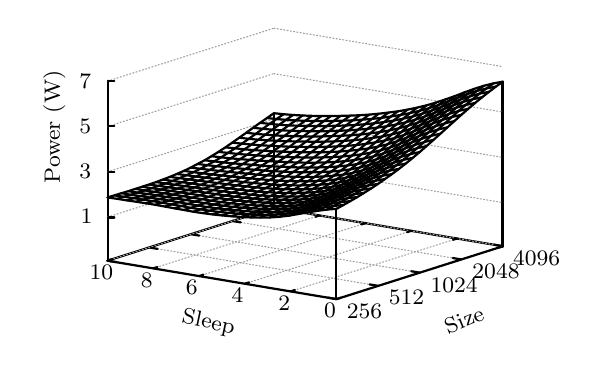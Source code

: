 \begin{footnotesize}
\definecolor{ca0a0a4}{RGB}{160,160,164}
\begin{tikzpicture}[y=0.80pt, x=0.80pt, yscale=-0.57, xscale=0.57, inner sep=0pt, outer sep=0pt]
\begin{scope}[draw=black,line join=bevel,line cap=rect,even odd rule,line width=0.800pt]
  \begin{scope}[cm={{1.0,0.0,0.0,1.0,(0.0,0.0)}},draw=black,line join=bevel,line cap=rect,line width=0.800pt]
  \end{scope}
  \begin{scope}[cm={{1.005,0.0,0.0,1.005,(0.0,0.0)}},draw=black,line join=bevel,line cap=rect,line width=0.800pt]
  \end{scope}
  \begin{scope}[cm={{1.005,0.0,0.0,1.005,(0.0,0.0)}},draw=black,line join=round,line cap=round,line width=0.800pt]
    \path[draw] (59.1,229.5) -- (190.3,187.8);
    \path[draw] (370.9,218.1) -- (190.3,187.8);
    \path[draw] (59.5,229.5) -- (59.5,87.5);
    \path[draw] (190.5,187.5) -- (190.5,113.5);
    \path[draw] (370.5,218.5) -- (370.5,88.5);
  \end{scope}
  \begin{scope}[cm={{1.005,0.0,0.0,1.005,(0.0,0.0)}},draw=ca0a0a4,dash pattern=on 0.40pt off 0.80pt,line join=round,line cap=round,line width=0.400pt]
    \path[draw] (239.7,259.8) -- (59.1,229.5);
  \end{scope}
  \begin{scope}[cm={{1.005,0.0,0.0,1.005,(0.0,0.0)}},draw=black,line join=round,line cap=round,line width=0.800pt]
    \path[draw] (239.7,259.8) -- (232.9,258.6);
    \path[draw] (59.1,229.5) -- (65.8,230.6);
  \end{scope}
  \begin{scope}[cm={{1.005,0.0,0.0,1.005,(0.0,0.0)}},draw=black,line join=bevel,line cap=rect,line width=0.800pt]
  \end{scope}
  \begin{scope}[cm={{1.005,0.0,0.0,1.005,(249.153,276.781)}},draw=black,line join=bevel,line cap=rect,line width=0.800pt]
  \end{scope}
  \begin{scope}[cm={{1.005,0.0,0.0,1.005,(249.153,276.781)}},draw=black,line join=bevel,line cap=rect,line width=0.800pt]
  \end{scope}
  \begin{scope}[cm={{1.005,0.0,0.0,1.005,(249.153,276.781)}},draw=black,line join=bevel,line cap=rect,line width=0.800pt]
  \end{scope}
  \begin{scope}[cm={{1.005,0.0,0.0,1.005,(249.153,276.781)}},draw=black,line join=bevel,line cap=rect,line width=0.800pt]
  \end{scope}
  \begin{scope}[cm={{1.005,0.0,0.0,1.005,(249.153,276.781)}},draw=black,line join=bevel,line cap=rect,line width=0.800pt]
  \end{scope}
  \begin{scope}[cm={{1.005,0.0,0.0,1.005,(249.153,276.781)}},draw=black,line join=bevel,line cap=rect,line width=0.800pt]
    \path[fill=black] (0.0,0.0) node[above right] () {256};
  \end{scope}
  \begin{scope}[cm={{1.005,0.0,0.0,1.005,(249.153,276.781)}},draw=black,line join=bevel,line cap=rect,line width=0.800pt]
  \end{scope}
  \begin{scope}[cm={{1.005,0.0,0.0,1.005,(0.0,0.0)}},draw=black,line join=bevel,line cap=rect,line width=0.800pt]
  \end{scope}
  \begin{scope}[cm={{1.005,0.0,0.0,1.005,(0.0,0.0)}},draw=ca0a0a4,dash pattern=on 0.40pt off 0.80pt,line join=round,line cap=round,line width=0.400pt]
    \path[draw] (272.5,249.3) -- (91.9,219.0);
  \end{scope}
  \begin{scope}[cm={{1.005,0.0,0.0,1.005,(0.0,0.0)}},draw=black,line join=round,line cap=round,line width=0.800pt]
    \path[draw] (272.5,249.3) -- (265.8,248.2);
    \path[draw] (91.9,219.0) -- (98.6,220.2);
  \end{scope}
  \begin{scope}[cm={{1.005,0.0,0.0,1.005,(0.0,0.0)}},draw=black,line join=bevel,line cap=rect,line width=0.800pt]
  \end{scope}
  \begin{scope}[cm={{1.005,0.0,0.0,1.005,(282.307,265.73)}},draw=black,line join=bevel,line cap=rect,line width=0.800pt]
  \end{scope}
  \begin{scope}[cm={{1.005,0.0,0.0,1.005,(282.307,265.73)}},draw=black,line join=bevel,line cap=rect,line width=0.800pt]
  \end{scope}
  \begin{scope}[cm={{1.005,0.0,0.0,1.005,(282.307,265.73)}},draw=black,line join=bevel,line cap=rect,line width=0.800pt]
  \end{scope}
  \begin{scope}[cm={{1.005,0.0,0.0,1.005,(282.307,265.73)}},draw=black,line join=bevel,line cap=rect,line width=0.800pt]
  \end{scope}
  \begin{scope}[cm={{1.005,0.0,0.0,1.005,(282.307,265.73)}},draw=black,line join=bevel,line cap=rect,line width=0.800pt]
  \end{scope}
  \begin{scope}[cm={{1.005,0.0,0.0,1.005,(282.307,265.73)}},draw=black,line join=bevel,line cap=rect,line width=0.800pt]
    \path[fill=black] (0.0,0.0) node[above right] () {512};
  \end{scope}
  \begin{scope}[cm={{1.005,0.0,0.0,1.005,(282.307,265.73)}},draw=black,line join=bevel,line cap=rect,line width=0.800pt]
  \end{scope}
  \begin{scope}[cm={{1.005,0.0,0.0,1.005,(0.0,0.0)}},draw=black,line join=bevel,line cap=rect,line width=0.800pt]
  \end{scope}
  \begin{scope}[cm={{1.005,0.0,0.0,1.005,(0.0,0.0)}},draw=ca0a0a4,dash pattern=on 0.40pt off 0.80pt,line join=round,line cap=round,line width=0.400pt]
    \path[draw] (305.3,238.9) -- (124.7,208.6);
  \end{scope}
  \begin{scope}[cm={{1.005,0.0,0.0,1.005,(0.0,0.0)}},draw=black,line join=round,line cap=round,line width=0.800pt]
    \path[draw] (305.3,238.9) -- (298.6,237.8);
    \path[draw] (124.7,208.6) -- (131.4,209.7);
  \end{scope}
  \begin{scope}[cm={{1.005,0.0,0.0,1.005,(0.0,0.0)}},draw=black,line join=bevel,line cap=rect,line width=0.800pt]
  \end{scope}
  \begin{scope}[cm={{1.005,0.0,0.0,1.005,(315.46,255.684)}},draw=black,line join=bevel,line cap=rect,line width=0.800pt]
  \end{scope}
  \begin{scope}[cm={{1.005,0.0,0.0,1.005,(315.46,255.684)}},draw=black,line join=bevel,line cap=rect,line width=0.800pt]
  \end{scope}
  \begin{scope}[cm={{1.005,0.0,0.0,1.005,(315.46,255.684)}},draw=black,line join=bevel,line cap=rect,line width=0.800pt]
  \end{scope}
  \begin{scope}[cm={{1.005,0.0,0.0,1.005,(315.46,255.684)}},draw=black,line join=bevel,line cap=rect,line width=0.800pt]
  \end{scope}
  \begin{scope}[cm={{1.005,0.0,0.0,1.005,(315.46,255.684)}},draw=black,line join=bevel,line cap=rect,line width=0.800pt]
  \end{scope}
  \begin{scope}[cm={{1.005,0.0,0.0,1.005,(315.46,255.684)}},draw=black,line join=bevel,line cap=rect,line width=0.800pt]
    \path[fill=black] (0.0,0.0) node[above right] () {1024};
  \end{scope}
  \begin{scope}[cm={{1.005,0.0,0.0,1.005,(315.46,255.684)}},draw=black,line join=bevel,line cap=rect,line width=0.800pt]
  \end{scope}
  \begin{scope}[cm={{1.005,0.0,0.0,1.005,(0.0,0.0)}},draw=black,line join=bevel,line cap=rect,line width=0.800pt]
  \end{scope}
  \begin{scope}[cm={{1.005,0.0,0.0,1.005,(0.0,0.0)}},draw=ca0a0a4,dash pattern=on 0.40pt off 0.80pt,line join=round,line cap=round,line width=0.400pt]
    \path[draw] (338.1,228.5) -- (157.5,198.2);
  \end{scope}
  \begin{scope}[cm={{1.005,0.0,0.0,1.005,(0.0,0.0)}},draw=black,line join=round,line cap=round,line width=0.800pt]
    \path[draw] (338.1,228.5) -- (331.4,227.4);
    \path[draw] (157.5,198.2) -- (164.2,199.3);
  \end{scope}
  \begin{scope}[cm={{1.005,0.0,0.0,1.005,(0.0,0.0)}},draw=black,line join=bevel,line cap=rect,line width=0.800pt]
  \end{scope}
  \begin{scope}[cm={{1.005,0.0,0.0,1.005,(348.614,244.633)}},draw=black,line join=bevel,line cap=rect,line width=0.800pt]
  \end{scope}
  \begin{scope}[cm={{1.005,0.0,0.0,1.005,(348.614,244.633)}},draw=black,line join=bevel,line cap=rect,line width=0.800pt]
  \end{scope}
  \begin{scope}[cm={{1.005,0.0,0.0,1.005,(348.614,244.633)}},draw=black,line join=bevel,line cap=rect,line width=0.800pt]
  \end{scope}
  \begin{scope}[cm={{1.005,0.0,0.0,1.005,(348.614,244.633)}},draw=black,line join=bevel,line cap=rect,line width=0.800pt]
  \end{scope}
  \begin{scope}[cm={{1.005,0.0,0.0,1.005,(348.614,244.633)}},draw=black,line join=bevel,line cap=rect,line width=0.800pt]
  \end{scope}
  \begin{scope}[cm={{1.005,0.0,0.0,1.005,(348.614,244.633)}},draw=black,line join=bevel,line cap=rect,line width=0.800pt]
    \path[fill=black] (0.0,0.0) node[above right] () {2048};
  \end{scope}
  \begin{scope}[cm={{1.005,0.0,0.0,1.005,(348.614,244.633)}},draw=black,line join=bevel,line cap=rect,line width=0.800pt]
  \end{scope}
  \begin{scope}[cm={{1.005,0.0,0.0,1.005,(0.0,0.0)}},draw=black,line join=bevel,line cap=rect,line width=0.800pt]
  \end{scope}
  \begin{scope}[cm={{1.005,0.0,0.0,1.005,(0.0,0.0)}},draw=ca0a0a4,dash pattern=on 0.40pt off 0.80pt,line join=round,line cap=round,line width=0.400pt]
    \path[draw] (370.9,218.1) -- (190.3,187.8);
  \end{scope}
  \begin{scope}[cm={{1.005,0.0,0.0,1.005,(0.0,0.0)}},draw=black,line join=round,line cap=round,line width=0.800pt]
    \path[draw] (370.9,218.1) -- (364.2,216.9);
    \path[draw] (190.3,187.8) -- (197.1,188.9);
  \end{scope}
  \begin{scope}[cm={{1.005,0.0,0.0,1.005,(0.0,0.0)}},draw=black,line join=bevel,line cap=rect,line width=0.800pt]
  \end{scope}
  \begin{scope}[cm={{1.005,0.0,0.0,1.005,(380.763,234.586)}},draw=black,line join=bevel,line cap=rect,line width=0.800pt]
  \end{scope}
  \begin{scope}[cm={{1.005,0.0,0.0,1.005,(380.763,234.586)}},draw=black,line join=bevel,line cap=rect,line width=0.800pt]
  \end{scope}
  \begin{scope}[cm={{1.005,0.0,0.0,1.005,(380.763,234.586)}},draw=black,line join=bevel,line cap=rect,line width=0.800pt]
  \end{scope}
  \begin{scope}[cm={{1.005,0.0,0.0,1.005,(380.763,234.586)}},draw=black,line join=bevel,line cap=rect,line width=0.800pt]
  \end{scope}
  \begin{scope}[cm={{1.005,0.0,0.0,1.005,(380.763,234.586)}},draw=black,line join=bevel,line cap=rect,line width=0.800pt]
  \end{scope}
  \begin{scope}[cm={{1.005,0.0,0.0,1.005,(380.763,234.586)}},draw=black,line join=bevel,line cap=rect,line width=0.800pt]
    \path[fill=black] (0.0,0.0) node[above right] () {4096};
  \end{scope}
  \begin{scope}[cm={{1.005,0.0,0.0,1.005,(380.763,234.586)}},draw=black,line join=bevel,line cap=rect,line width=0.800pt]
  \end{scope}
  \begin{scope}[cm={{1.005,0.0,0.0,1.005,(0.0,0.0)}},draw=black,line join=bevel,line cap=rect,line width=0.800pt]
  \end{scope}
  \begin{scope}[cm={{1.005,0.0,0.0,1.005,(0.0,0.0)}},draw=ca0a0a4,dash pattern=on 0.40pt off 0.80pt,line join=round,line cap=round,line width=0.400pt]
    \path[draw] (239.7,259.8) -- (370.9,218.1);
  \end{scope}
  \begin{scope}[cm={{1.005,0.0,0.0,1.005,(0.0,0.0)}},draw=black,line join=round,line cap=round,line width=0.800pt]
    \path[draw] (239.7,259.8) -- (242.9,258.7);
    \path[draw] (370.9,218.1) -- (367.6,219.1);
  \end{scope}
  \begin{scope}[cm={{1.005,0.0,0.0,1.005,(0.0,0.0)}},draw=black,line join=bevel,line cap=rect,line width=0.800pt]
  \end{scope}
  \begin{scope}[cm={{1.005,0.0,0.0,1.005,(231.07,275.777)}},draw=black,line join=bevel,line cap=rect,line width=0.800pt]
  \end{scope}
  \begin{scope}[cm={{1.005,0.0,0.0,1.005,(231.07,275.777)}},draw=black,line join=bevel,line cap=rect,line width=0.800pt]
  \end{scope}
  \begin{scope}[cm={{1.005,0.0,0.0,1.005,(231.07,275.777)}},draw=black,line join=bevel,line cap=rect,line width=0.800pt]
  \end{scope}
  \begin{scope}[cm={{1.005,0.0,0.0,1.005,(231.07,275.777)}},draw=black,line join=bevel,line cap=rect,line width=0.800pt]
  \end{scope}
  \begin{scope}[cm={{1.005,0.0,0.0,1.005,(231.07,275.777)}},draw=black,line join=bevel,line cap=rect,line width=0.800pt]
  \end{scope}
  \begin{scope}[cm={{1.005,0.0,0.0,1.005,(231.07,275.777)}},draw=black,line join=bevel,line cap=rect,line width=0.800pt]
    \path[fill=black] (0.0,0.0) node[above right] () {0};
  \end{scope}
  \begin{scope}[cm={{1.005,0.0,0.0,1.005,(231.07,275.777)}},draw=black,line join=bevel,line cap=rect,line width=0.800pt]
  \end{scope}
  \begin{scope}[cm={{1.005,0.0,0.0,1.005,(0.0,0.0)}},draw=black,line join=bevel,line cap=rect,line width=0.800pt]
  \end{scope}
  \begin{scope}[cm={{1.005,0.0,0.0,1.005,(0.0,0.0)}},draw=ca0a0a4,dash pattern=on 0.40pt off 0.80pt,line join=round,line cap=round,line width=0.400pt]
    \path[draw] (203.6,253.7) -- (334.8,212.0);
  \end{scope}
  \begin{scope}[cm={{1.005,0.0,0.0,1.005,(0.0,0.0)}},draw=black,line join=round,line cap=round,line width=0.800pt]
    \path[draw] (203.6,253.7) -- (206.9,252.6);
    \path[draw] (334.8,212.0) -- (331.5,213.0);
  \end{scope}
  \begin{scope}[cm={{1.005,0.0,0.0,1.005,(0.0,0.0)}},draw=black,line join=bevel,line cap=rect,line width=0.800pt]
  \end{scope}
  \begin{scope}[cm={{1.005,0.0,0.0,1.005,(194.902,269.749)}},draw=black,line join=bevel,line cap=rect,line width=0.800pt]
  \end{scope}
  \begin{scope}[cm={{1.005,0.0,0.0,1.005,(194.902,269.749)}},draw=black,line join=bevel,line cap=rect,line width=0.800pt]
  \end{scope}
  \begin{scope}[cm={{1.005,0.0,0.0,1.005,(194.902,269.749)}},draw=black,line join=bevel,line cap=rect,line width=0.800pt]
  \end{scope}
  \begin{scope}[cm={{1.005,0.0,0.0,1.005,(194.902,269.749)}},draw=black,line join=bevel,line cap=rect,line width=0.800pt]
  \end{scope}
  \begin{scope}[cm={{1.005,0.0,0.0,1.005,(194.902,269.749)}},draw=black,line join=bevel,line cap=rect,line width=0.800pt]
  \end{scope}
  \begin{scope}[cm={{1.005,0.0,0.0,1.005,(194.902,269.749)}},draw=black,line join=bevel,line cap=rect,line width=0.800pt]
    \path[fill=black] (0.0,0.0) node[above right] () {2};
  \end{scope}
  \begin{scope}[cm={{1.005,0.0,0.0,1.005,(194.902,269.749)}},draw=black,line join=bevel,line cap=rect,line width=0.800pt]
  \end{scope}
  \begin{scope}[cm={{1.005,0.0,0.0,1.005,(0.0,0.0)}},draw=black,line join=bevel,line cap=rect,line width=0.800pt]
  \end{scope}
  \begin{scope}[cm={{1.005,0.0,0.0,1.005,(0.0,0.0)}},draw=ca0a0a4,dash pattern=on 0.40pt off 0.80pt,line join=round,line cap=round,line width=0.400pt]
    \path[draw] (167.5,247.6) -- (298.6,205.9);
  \end{scope}
  \begin{scope}[cm={{1.005,0.0,0.0,1.005,(0.0,0.0)}},draw=black,line join=round,line cap=round,line width=0.800pt]
    \path[draw] (167.5,247.6) -- (170.8,246.6);
    \path[draw] (298.6,205.9) -- (295.3,207.0);
  \end{scope}
  \begin{scope}[cm={{1.005,0.0,0.0,1.005,(0.0,0.0)}},draw=black,line join=bevel,line cap=rect,line width=0.800pt]
  \end{scope}
  \begin{scope}[cm={{1.005,0.0,0.0,1.005,(157.73,263.721)}},draw=black,line join=bevel,line cap=rect,line width=0.800pt]
  \end{scope}
  \begin{scope}[cm={{1.005,0.0,0.0,1.005,(157.73,263.721)}},draw=black,line join=bevel,line cap=rect,line width=0.800pt]
  \end{scope}
  \begin{scope}[cm={{1.005,0.0,0.0,1.005,(157.73,263.721)}},draw=black,line join=bevel,line cap=rect,line width=0.800pt]
  \end{scope}
  \begin{scope}[cm={{1.005,0.0,0.0,1.005,(157.73,263.721)}},draw=black,line join=bevel,line cap=rect,line width=0.800pt]
  \end{scope}
  \begin{scope}[cm={{1.005,0.0,0.0,1.005,(157.73,263.721)}},draw=black,line join=bevel,line cap=rect,line width=0.800pt]
  \end{scope}
  \begin{scope}[cm={{1.005,0.0,0.0,1.005,(157.73,263.721)}},draw=black,line join=bevel,line cap=rect,line width=0.800pt]
    \path[fill=black] (0.0,0.0) node[above right] () {4};
  \end{scope}
  \begin{scope}[cm={{1.005,0.0,0.0,1.005,(157.73,263.721)}},draw=black,line join=bevel,line cap=rect,line width=0.800pt]
  \end{scope}
  \begin{scope}[cm={{1.005,0.0,0.0,1.005,(0.0,0.0)}},draw=black,line join=bevel,line cap=rect,line width=0.800pt]
  \end{scope}
  \begin{scope}[cm={{1.005,0.0,0.0,1.005,(0.0,0.0)}},draw=ca0a0a4,dash pattern=on 0.40pt off 0.80pt,line join=round,line cap=round,line width=0.400pt]
    \path[draw] (131.4,241.6) -- (262.5,199.9);
  \end{scope}
  \begin{scope}[cm={{1.005,0.0,0.0,1.005,(0.0,0.0)}},draw=black,line join=round,line cap=round,line width=0.800pt]
    \path[draw] (131.4,241.6) -- (134.7,240.5);
    \path[draw] (262.5,199.9) -- (259.2,200.9);
  \end{scope}
  \begin{scope}[cm={{1.005,0.0,0.0,1.005,(0.0,0.0)}},draw=black,line join=bevel,line cap=rect,line width=0.800pt]
  \end{scope}
  \begin{scope}[cm={{1.005,0.0,0.0,1.005,(121.563,257.693)}},draw=black,line join=bevel,line cap=rect,line width=0.800pt]
  \end{scope}
  \begin{scope}[cm={{1.005,0.0,0.0,1.005,(121.563,257.693)}},draw=black,line join=bevel,line cap=rect,line width=0.800pt]
  \end{scope}
  \begin{scope}[cm={{1.005,0.0,0.0,1.005,(121.563,257.693)}},draw=black,line join=bevel,line cap=rect,line width=0.800pt]
  \end{scope}
  \begin{scope}[cm={{1.005,0.0,0.0,1.005,(121.563,257.693)}},draw=black,line join=bevel,line cap=rect,line width=0.800pt]
  \end{scope}
  \begin{scope}[cm={{1.005,0.0,0.0,1.005,(121.563,257.693)}},draw=black,line join=bevel,line cap=rect,line width=0.800pt]
  \end{scope}
  \begin{scope}[cm={{1.005,0.0,0.0,1.005,(121.563,257.693)}},draw=black,line join=bevel,line cap=rect,line width=0.800pt]
    \path[fill=black] (0.0,0.0) node[above right] () {6};
  \end{scope}
  \begin{scope}[cm={{1.005,0.0,0.0,1.005,(121.563,257.693)}},draw=black,line join=bevel,line cap=rect,line width=0.800pt]
  \end{scope}
  \begin{scope}[cm={{1.005,0.0,0.0,1.005,(0.0,0.0)}},draw=black,line join=bevel,line cap=rect,line width=0.800pt]
  \end{scope}
  \begin{scope}[cm={{1.005,0.0,0.0,1.005,(0.0,0.0)}},draw=ca0a0a4,dash pattern=on 0.40pt off 0.80pt,line join=round,line cap=round,line width=0.400pt]
    \path[draw] (95.2,235.5) -- (226.4,193.8);
  \end{scope}
  \begin{scope}[cm={{1.005,0.0,0.0,1.005,(0.0,0.0)}},draw=black,line join=round,line cap=round,line width=0.800pt]
    \path[draw] (95.2,235.5) -- (98.5,234.5);
    \path[draw] (226.4,193.8) -- (223.1,194.9);
  \end{scope}
  \begin{scope}[cm={{1.005,0.0,0.0,1.005,(0.0,0.0)}},draw=black,line join=bevel,line cap=rect,line width=0.800pt]
  \end{scope}
  \begin{scope}[cm={{1.005,0.0,0.0,1.005,(85.898,251.665)}},draw=black,line join=bevel,line cap=rect,line width=0.800pt]
  \end{scope}
  \begin{scope}[cm={{1.005,0.0,0.0,1.005,(85.898,251.665)}},draw=black,line join=bevel,line cap=rect,line width=0.800pt]
  \end{scope}
  \begin{scope}[cm={{1.005,0.0,0.0,1.005,(85.898,251.665)}},draw=black,line join=bevel,line cap=rect,line width=0.800pt]
  \end{scope}
  \begin{scope}[cm={{1.005,0.0,0.0,1.005,(85.898,251.665)}},draw=black,line join=bevel,line cap=rect,line width=0.800pt]
  \end{scope}
  \begin{scope}[cm={{1.005,0.0,0.0,1.005,(85.898,251.665)}},draw=black,line join=bevel,line cap=rect,line width=0.800pt]
  \end{scope}
  \begin{scope}[cm={{1.005,0.0,0.0,1.005,(85.898,251.665)}},draw=black,line join=bevel,line cap=rect,line width=0.800pt]
    \path[fill=black] (0.0,0.0) node[above right] () {8};
  \end{scope}
  \begin{scope}[cm={{1.005,0.0,0.0,1.005,(85.898,251.665)}},draw=black,line join=bevel,line cap=rect,line width=0.800pt]
  \end{scope}
  \begin{scope}[cm={{1.005,0.0,0.0,1.005,(0.0,0.0)}},draw=black,line join=bevel,line cap=rect,line width=0.800pt]
  \end{scope}
  \begin{scope}[cm={{1.005,0.0,0.0,1.005,(0.0,0.0)}},draw=ca0a0a4,dash pattern=on 0.40pt off 0.80pt,line join=round,line cap=round,line width=0.400pt]
    \path[draw] (59.1,229.5) -- (190.3,187.8);
  \end{scope}
  \begin{scope}[cm={{1.005,0.0,0.0,1.005,(0.0,0.0)}},draw=black,line join=round,line cap=round,line width=0.800pt]
    \path[draw] (59.1,229.5) -- (62.4,228.4);
    \path[draw] (190.3,187.8) -- (187.1,188.8);
  \end{scope}
  \begin{scope}[cm={{1.005,0.0,0.0,1.005,(0.0,0.0)}},draw=black,line join=bevel,line cap=rect,line width=0.800pt]
  \end{scope}
  \begin{scope}[cm={{1.005,0.0,0.0,1.005,(45.209,245.637)}},draw=black,line join=bevel,line cap=rect,line width=0.800pt]
  \end{scope}
  \begin{scope}[cm={{1.005,0.0,0.0,1.005,(45.209,245.637)}},draw=black,line join=bevel,line cap=rect,line width=0.800pt]
  \end{scope}
  \begin{scope}[cm={{1.005,0.0,0.0,1.005,(45.209,245.637)}},draw=black,line join=bevel,line cap=rect,line width=0.800pt]
  \end{scope}
  \begin{scope}[cm={{1.005,0.0,0.0,1.005,(45.209,245.637)}},draw=black,line join=bevel,line cap=rect,line width=0.800pt]
  \end{scope}
  \begin{scope}[cm={{1.005,0.0,0.0,1.005,(45.209,245.637)}},draw=black,line join=bevel,line cap=rect,line width=0.800pt]
  \end{scope}
  \begin{scope}[cm={{1.005,0.0,0.0,1.005,(45.209,245.637)}},draw=black,line join=bevel,line cap=rect,line width=0.800pt]
    \path[fill=black] (0.0,0.0) node[above right] () {10};
  \end{scope}
  \begin{scope}[cm={{1.005,0.0,0.0,1.005,(45.209,245.637)}},draw=black,line join=bevel,line cap=rect,line width=0.800pt]
  \end{scope}
  \begin{scope}[cm={{1.005,0.0,0.0,1.005,(0.0,0.0)}},draw=black,line join=bevel,line cap=rect,line width=0.800pt]
  \end{scope}
  \begin{scope}[cm={{1.005,0.0,0.0,1.005,(0.0,0.0)}},draw=ca0a0a4,dash pattern=on 0.40pt off 0.80pt,line join=round,line cap=round,line width=0.400pt]
    \path[draw] (59.1,195.1) -- (190.3,153.4);
    \path[draw] (190.3,153.4) -- (190.3,153.4) -- (370.9,183.7);
  \end{scope}
  \begin{scope}[cm={{1.005,0.0,0.0,1.005,(0.0,0.0)}},draw=black,line join=round,line cap=round,line width=0.800pt]
    \path[draw] (59.5,195.5) -- (64.5,195.5);
  \end{scope}
  \begin{scope}[cm={{1.005,0.0,0.0,1.005,(0.0,0.0)}},draw=black,line join=bevel,line cap=rect,line width=0.800pt]
  \end{scope}
  \begin{scope}[cm={{1.005,0.0,0.0,1.005,(38.177,201.433)}},draw=black,line join=bevel,line cap=rect,line width=0.800pt]
  \end{scope}
  \begin{scope}[cm={{1.005,0.0,0.0,1.005,(38.177,201.433)}},draw=black,line join=bevel,line cap=rect,line width=0.800pt]
  \end{scope}
  \begin{scope}[cm={{1.005,0.0,0.0,1.005,(38.177,201.433)}},draw=black,line join=bevel,line cap=rect,line width=0.800pt]
  \end{scope}
  \begin{scope}[cm={{1.005,0.0,0.0,1.005,(38.177,201.433)}},draw=black,line join=bevel,line cap=rect,line width=0.800pt]
  \end{scope}
  \begin{scope}[cm={{1.005,0.0,0.0,1.005,(38.177,201.433)}},draw=black,line join=bevel,line cap=rect,line width=0.800pt]
  \end{scope}
  \begin{scope}[cm={{1.005,0.0,0.0,1.005,(38.177,201.433)}},draw=black,line join=bevel,line cap=rect,line width=0.800pt]
    \path[fill=black] (0.0,0.0) node[above right] () {1};
  \end{scope}
  \begin{scope}[cm={{1.005,0.0,0.0,1.005,(38.177,201.433)}},draw=black,line join=bevel,line cap=rect,line width=0.800pt]
  \end{scope}
  \begin{scope}[cm={{1.005,0.0,0.0,1.005,(0.0,0.0)}},draw=black,line join=bevel,line cap=rect,line width=0.800pt]
  \end{scope}
  \begin{scope}[cm={{1.005,0.0,0.0,1.005,(0.0,0.0)}},draw=ca0a0a4,dash pattern=on 0.40pt off 0.80pt,line join=round,line cap=round,line width=0.400pt]
    \path[draw] (59.1,159.4) -- (190.3,117.8);
    \path[draw] (190.3,117.8) -- (190.3,117.8) -- (370.9,148.1);
  \end{scope}
  \begin{scope}[cm={{1.005,0.0,0.0,1.005,(0.0,0.0)}},draw=black,line join=round,line cap=round,line width=0.800pt]
    \path[draw] (59.5,159.5) -- (64.5,159.5);
  \end{scope}
  \begin{scope}[cm={{1.005,0.0,0.0,1.005,(0.0,0.0)}},draw=black,line join=bevel,line cap=rect,line width=0.800pt]
  \end{scope}
  \begin{scope}[cm={{1.005,0.0,0.0,1.005,(37.172,165.265)}},draw=black,line join=bevel,line cap=rect,line width=0.800pt]
  \end{scope}
  \begin{scope}[cm={{1.005,0.0,0.0,1.005,(37.172,165.265)}},draw=black,line join=bevel,line cap=rect,line width=0.800pt]
  \end{scope}
  \begin{scope}[cm={{1.005,0.0,0.0,1.005,(37.172,165.265)}},draw=black,line join=bevel,line cap=rect,line width=0.800pt]
  \end{scope}
  \begin{scope}[cm={{1.005,0.0,0.0,1.005,(37.172,165.265)}},draw=black,line join=bevel,line cap=rect,line width=0.800pt]
  \end{scope}
  \begin{scope}[cm={{1.005,0.0,0.0,1.005,(37.172,165.265)}},draw=black,line join=bevel,line cap=rect,line width=0.800pt]
  \end{scope}
  \begin{scope}[cm={{1.005,0.0,0.0,1.005,(37.172,165.265)}},draw=black,line join=bevel,line cap=rect,line width=0.800pt]
    \path[fill=black] (0.0,0.0) node[above right] () {3};
  \end{scope}
  \begin{scope}[cm={{1.005,0.0,0.0,1.005,(37.172,165.265)}},draw=black,line join=bevel,line cap=rect,line width=0.800pt]
  \end{scope}
  \begin{scope}[cm={{1.005,0.0,0.0,1.005,(0.0,0.0)}},draw=black,line join=bevel,line cap=rect,line width=0.800pt]
  \end{scope}
  \begin{scope}[cm={{1.005,0.0,0.0,1.005,(0.0,0.0)}},draw=ca0a0a4,dash pattern=on 0.40pt off 0.80pt,line join=round,line cap=round,line width=0.400pt]
    \path[draw] (59.1,123.7) -- (190.3,82.0);
    \path[draw] (190.3,82.0) -- (190.3,82.0) -- (370.9,112.3);
  \end{scope}
  \begin{scope}[cm={{1.005,0.0,0.0,1.005,(0.0,0.0)}},draw=black,line join=round,line cap=round,line width=0.800pt]
    \path[draw] (59.5,123.5) -- (64.5,123.5);
  \end{scope}
  \begin{scope}[cm={{1.005,0.0,0.0,1.005,(0.0,0.0)}},draw=black,line join=bevel,line cap=rect,line width=0.800pt]
  \end{scope}
  \begin{scope}[cm={{1.005,0.0,0.0,1.005,(37.172,130.102)}},draw=black,line join=bevel,line cap=rect,line width=0.800pt]
  \end{scope}
  \begin{scope}[cm={{1.005,0.0,0.0,1.005,(37.172,130.102)}},draw=black,line join=bevel,line cap=rect,line width=0.800pt]
  \end{scope}
  \begin{scope}[cm={{1.005,0.0,0.0,1.005,(37.172,130.102)}},draw=black,line join=bevel,line cap=rect,line width=0.800pt]
  \end{scope}
  \begin{scope}[cm={{1.005,0.0,0.0,1.005,(37.172,130.102)}},draw=black,line join=bevel,line cap=rect,line width=0.800pt]
  \end{scope}
  \begin{scope}[cm={{1.005,0.0,0.0,1.005,(37.172,130.102)}},draw=black,line join=bevel,line cap=rect,line width=0.800pt]
  \end{scope}
  \begin{scope}[cm={{1.005,0.0,0.0,1.005,(37.172,130.102)}},draw=black,line join=bevel,line cap=rect,line width=0.800pt]
    \path[fill=black] (0.0,0.0) node[above right] () {5};
  \end{scope}
  \begin{scope}[cm={{1.005,0.0,0.0,1.005,(37.172,130.102)}},draw=black,line join=bevel,line cap=rect,line width=0.800pt]
  \end{scope}
  \begin{scope}[cm={{1.005,0.0,0.0,1.005,(0.0,0.0)}},draw=black,line join=bevel,line cap=rect,line width=0.800pt]
  \end{scope}
  \begin{scope}[cm={{1.005,0.0,0.0,1.005,(0.0,0.0)}},draw=ca0a0a4,dash pattern=on 0.40pt off 0.80pt,line join=round,line cap=round,line width=0.400pt]
    \path[draw] (59.1,87.9) -- (190.3,46.2);
    \path[draw] (190.3,46.2) -- (190.3,46.2) -- (370.9,76.5);
  \end{scope}
  \begin{scope}[cm={{1.005,0.0,0.0,1.005,(0.0,0.0)}},draw=black,line join=round,line cap=round,line width=0.800pt]
    \path[draw] (59.5,87.5) -- (64.5,87.5);
  \end{scope}
  \begin{scope}[cm={{1.005,0.0,0.0,1.005,(0.0,0.0)}},draw=black,line join=bevel,line cap=rect,line width=0.800pt]
  \end{scope}
  \begin{scope}[cm={{1.005,0.0,0.0,1.005,(37.172,93.935)}},draw=black,line join=bevel,line cap=rect,line width=0.800pt]
  \end{scope}
  \begin{scope}[cm={{1.005,0.0,0.0,1.005,(37.172,93.935)}},draw=black,line join=bevel,line cap=rect,line width=0.800pt]
  \end{scope}
  \begin{scope}[cm={{1.005,0.0,0.0,1.005,(37.172,93.935)}},draw=black,line join=bevel,line cap=rect,line width=0.800pt]
  \end{scope}
  \begin{scope}[cm={{1.005,0.0,0.0,1.005,(37.172,93.935)}},draw=black,line join=bevel,line cap=rect,line width=0.800pt]
  \end{scope}
  \begin{scope}[cm={{1.005,0.0,0.0,1.005,(37.172,93.935)}},draw=black,line join=bevel,line cap=rect,line width=0.800pt]
  \end{scope}
  \begin{scope}[cm={{1.005,0.0,0.0,1.005,(37.172,93.935)}},draw=black,line join=bevel,line cap=rect,line width=0.800pt]
    \path[fill=black] (0.0,0.0) node[above right] () {7};
  \end{scope}
  \begin{scope}[cm={{1.005,0.0,0.0,1.005,(37.172,93.935)}},draw=black,line join=bevel,line cap=rect,line width=0.800pt]
  \end{scope}
  \begin{scope}[cm={{0.0,-1.005,1.005,0.0,(15.572,176.316)}},draw=black,line join=bevel,line cap=rect,line width=0.800pt]
  \end{scope}
  \begin{scope}[cm={{0.0,-1.005,1.005,0.0,(15.572,176.316)}},draw=black,line join=bevel,line cap=rect,line width=0.800pt]
  \end{scope}
  \begin{scope}[cm={{0.0,-1.005,1.005,0.0,(15.572,176.316)}},draw=black,line join=bevel,line cap=rect,line width=0.800pt]
  \end{scope}
  \begin{scope}[cm={{0.0,-1.005,1.005,0.0,(15.572,176.316)}},draw=black,line join=bevel,line cap=rect,line width=0.800pt]
  \end{scope}
  \begin{scope}[cm={{0.0,-1.005,1.005,0.0,(15.572,176.316)}},draw=black,line join=bevel,line cap=rect,line width=0.800pt]
  \end{scope}
  \begin{scope}[cm={{0.0,-1.005,1.005,0.0,(8.572,169.284)}},draw=black,line join=bevel,line cap=rect,line width=0.800pt]
    \path[fill=black] (0.0,0.0) node[above right] () {\rotatebox{90}{Power (W)}};
  \end{scope}
  \begin{scope}[cm={{0.0,-1.005,1.005,0.0,(15.572,176.316)}},draw=black,line join=bevel,line cap=rect,line width=0.800pt]
  \end{scope}
  \begin{scope}[cm={{1.005,0.0,0.0,1.005,(0.0,0.0)}},draw=black,line join=bevel,line cap=rect,line width=0.800pt]
  \end{scope}
  \begin{scope}[cm={{1.005,0.0,0.0,1.005,(0.0,0.0)}},draw=black,line join=bevel,line cap=rect,line width=0.800pt]
  \end{scope}
  \begin{scope}[cm={{1.005,0.0,0.0,1.005,(0.0,0.0)}},draw=black,line join=bevel,line cap=rect,line width=0.800pt]
  \end{scope}
  \begin{scope}[cm={{1.005,0.0,0.0,1.005,(0.0,0.0)}},draw=black,line join=round,line cap=round,line width=0.800pt]
    \path[draw] (370.9,88.3) -- (363.4,89.7) -- (363.4,89.7) --
      (355.8,91.6) -- (355.8,91.6) -- (348.3,94.0) --
      (348.3,94.0) -- (340.8,96.7) -- (340.8,96.7) --
      (333.3,99.6) -- (333.3,99.6) -- (325.7,102.3) --
      (325.7,102.3) -- (318.2,104.8) -- (318.2,104.8) --
      (310.7,107.0) -- (310.7,107.0) -- (303.2,108.8) --
      (303.2,108.8) -- (295.6,110.4) -- (295.6,110.4) --
      (288.1,111.7) -- (288.1,111.7) -- (280.6,112.7) --
      (280.6,112.7) -- (273.0,113.6) -- (273.0,113.6) --
      (265.5,114.3) -- (265.5,114.3) -- (258.0,114.8) --
      (258.0,114.8) -- (250.5,115.1) -- (250.5,115.1) --
      (242.9,115.3) -- (242.9,115.3) -- (235.4,115.4) --
      (235.4,115.4) -- (227.9,115.4) -- (227.9,115.4) --
      (220.4,115.3) -- (220.4,115.3) -- (212.9,115.0) --
      (212.9,115.0) -- (205.4,114.6) -- (205.4,114.6) --
      (197.9,114.0) -- (197.9,114.0) -- (190.3,113.2);
    \path[draw] (365.4,92.2) -- (357.9,93.7) -- (357.9,93.7) --
      (350.4,95.6) -- (350.4,95.6) -- (342.9,98.1) --
      (342.9,98.1) -- (335.3,100.9) -- (335.3,100.9) --
      (327.8,103.8) -- (327.8,103.8) -- (320.3,106.6) --
      (320.3,106.6) -- (312.7,109.2) -- (312.7,109.2) --
      (305.2,111.3) -- (305.2,111.3) -- (297.7,113.1) --
      (297.7,113.1) -- (290.2,114.6) -- (290.2,114.6) --
      (282.6,115.8) -- (282.6,115.8) -- (275.1,116.9) --
      (275.1,116.9) -- (267.6,117.7) -- (267.6,117.7) --
      (260.1,118.3) -- (260.1,118.3) -- (252.5,118.8) --
      (252.5,118.8) -- (245.0,119.1) -- (245.0,119.1) --
      (237.5,119.3) -- (237.5,119.3) -- (229.9,119.3) --
      (229.9,119.3) -- (222.4,119.3) -- (222.4,119.3) --
      (215.0,119.2) -- (215.0,119.2) -- (207.5,118.9) --
      (207.5,118.9) -- (199.9,118.4) -- (199.9,118.4) --
      (192.4,117.8) -- (192.4,117.8) -- (184.9,117.0);
    \path[draw] (360.0,96.3) -- (352.4,97.8) -- (352.4,97.8) --
      (344.9,99.9) -- (344.9,99.9) -- (337.4,102.4) --
      (337.4,102.4) -- (329.9,105.3) -- (329.9,105.3) --
      (322.3,108.3) -- (322.3,108.3) -- (314.8,111.1) --
      (314.8,111.1) -- (307.3,113.6) -- (307.3,113.6) --
      (299.7,115.8) -- (299.7,115.8) -- (292.2,117.5) --
      (292.2,117.5) -- (284.7,119.0) -- (284.7,119.0) --
      (277.2,120.2) -- (277.2,120.2) -- (269.6,121.1) --
      (269.6,121.1) -- (262.1,121.9) -- (262.1,121.9) --
      (254.6,122.5) -- (254.6,122.5) -- (247.1,122.9) --
      (247.1,122.9) -- (239.5,123.1) -- (239.5,123.1) --
      (232.0,123.3) -- (232.0,123.3) -- (224.5,123.3) --
      (224.5,123.3) -- (216.9,123.3) -- (216.9,123.3) --
      (209.5,123.1) -- (209.5,123.1) -- (202.0,122.8) --
      (202.0,122.8) -- (194.5,122.3) -- (194.5,122.3) --
      (186.9,121.6) -- (186.9,121.6) -- (179.4,120.8);
    \path[draw] (354.5,100.6) -- (347.0,102.2) -- (347.0,102.2) --
      (339.4,104.3) -- (339.4,104.3) -- (331.9,106.9) --
      (331.9,106.9) -- (324.4,109.9) -- (324.4,109.9) --
      (316.9,112.9) -- (316.9,112.9) -- (309.3,115.8) --
      (309.3,115.8) -- (301.8,118.3) -- (301.8,118.3) --
      (294.3,120.4) -- (294.3,120.4) -- (286.8,122.1) --
      (286.8,122.1) -- (279.2,123.5) -- (279.2,123.5) --
      (271.7,124.6) -- (271.7,124.6) -- (264.2,125.5) --
      (264.2,125.5) -- (256.6,126.2) -- (256.6,126.2) --
      (249.1,126.7) -- (249.1,126.7) -- (241.6,127.1) --
      (241.6,127.1) -- (234.1,127.3) -- (234.1,127.3) --
      (226.5,127.4) -- (226.5,127.4) -- (219.0,127.4) --
      (219.0,127.4) -- (211.6,127.3) -- (211.6,127.3) --
      (204.1,127.1) -- (204.1,127.1) -- (196.5,126.7) --
      (196.5,126.7) -- (189.0,126.2) -- (189.0,126.2) --
      (181.5,125.5) -- (181.5,125.5) -- (173.9,124.7);
    \path[draw] (349.0,105.1) -- (341.5,106.7) -- (341.5,106.7) --
      (334.0,108.9) -- (334.0,108.9) -- (326.4,111.6) --
      (326.4,111.6) -- (318.9,114.6) -- (318.9,114.6) --
      (311.4,117.7) -- (311.4,117.7) -- (303.9,120.6) --
      (303.9,120.6) -- (296.3,123.0) -- (296.3,123.0) --
      (288.8,125.1) -- (288.8,125.1) -- (281.3,126.8) --
      (281.3,126.8) -- (273.8,128.1) -- (273.8,128.1) --
      (266.2,129.1) -- (266.2,129.1) -- (258.7,130.0) --
      (258.7,130.0) -- (251.2,130.6) -- (251.2,130.6) --
      (243.6,131.0) -- (243.6,131.0) -- (236.1,131.3) --
      (236.1,131.3) -- (228.6,131.5) -- (228.6,131.5) --
      (221.1,131.5) -- (221.1,131.5) -- (213.6,131.5) --
      (213.6,131.5) -- (206.1,131.3) -- (206.1,131.3) --
      (198.6,131.1) -- (198.6,131.1) -- (191.1,130.7) --
      (191.1,130.7) -- (183.5,130.1) -- (183.5,130.1) --
      (176.0,129.5) -- (176.0,129.5) -- (168.5,128.6);
    \path[draw] (343.6,109.7) -- (336.0,111.4) -- (336.0,111.4) --
      (328.5,113.7) -- (328.5,113.7) -- (321.0,116.4) --
      (321.0,116.4) -- (313.4,119.5) -- (313.4,119.5) --
      (305.9,122.6) -- (305.9,122.6) -- (298.4,125.4) --
      (298.4,125.4) -- (290.9,127.9) -- (290.9,127.9) --
      (283.3,129.9) -- (283.3,129.9) -- (275.8,131.5) --
      (275.8,131.5) -- (268.3,132.7) -- (268.3,132.7) --
      (260.8,133.7) -- (260.8,133.7) -- (253.2,134.5) --
      (253.2,134.5) -- (245.7,135.0) -- (245.7,135.0) --
      (238.2,135.4) -- (238.2,135.4) -- (230.7,135.6) --
      (230.7,135.6) -- (223.1,135.7) -- (223.1,135.7) --
      (215.6,135.6) -- (215.6,135.6) -- (208.2,135.5) --
      (208.2,135.5) -- (200.6,135.3) -- (200.6,135.3) --
      (193.1,135.0) -- (193.1,135.0) -- (185.6,134.6) --
      (185.6,134.6) -- (178.1,134.1) -- (178.1,134.1) --
      (170.5,133.4) -- (170.5,133.4) -- (163.0,132.5);
    \path[draw] (338.1,114.5) -- (330.6,116.2) -- (330.6,116.2) --
      (323.0,118.5) -- (323.0,118.5) -- (315.5,121.3) --
      (315.5,121.3) -- (308.0,124.4) -- (308.0,124.4) --
      (300.5,127.5) -- (300.5,127.5) -- (292.9,130.4) --
      (292.9,130.4) -- (285.4,132.8) -- (285.4,132.8) --
      (277.9,134.7) -- (277.9,134.7) -- (270.3,136.2) --
      (270.3,136.2) -- (262.8,137.4) -- (262.8,137.4) --
      (255.3,138.3) -- (255.3,138.3) -- (247.8,138.9) --
      (247.8,138.9) -- (240.2,139.4) -- (240.2,139.4) --
      (232.7,139.7) -- (232.7,139.7) -- (225.2,139.8) --
      (225.2,139.8) -- (217.7,139.8) -- (217.7,139.8) --
      (210.2,139.7) -- (210.2,139.7) -- (202.7,139.6) --
      (202.7,139.6) -- (195.2,139.3) -- (195.2,139.3) --
      (187.6,138.9) -- (187.6,138.9) -- (180.1,138.5) --
      (180.1,138.5) -- (172.6,137.9) -- (172.6,137.9) --
      (165.1,137.2) -- (165.1,137.2) -- (157.5,136.4);
    \path[draw] (332.6,119.4) -- (325.1,121.2) -- (325.1,121.2) --
      (317.6,123.5) -- (317.6,123.5) -- (310.0,126.3) --
      (310.0,126.3) -- (302.5,129.4) -- (302.5,129.4) --
      (295.0,132.5) -- (295.0,132.5) -- (287.5,135.3) --
      (287.5,135.3) -- (279.9,137.7) -- (279.9,137.7) --
      (272.4,139.5) -- (272.4,139.5) -- (264.9,141.0) --
      (264.9,141.0) -- (257.3,142.0) -- (257.3,142.0) --
      (249.8,142.8) -- (249.8,142.8) -- (242.3,143.4) --
      (242.3,143.4) -- (234.8,143.8) -- (234.8,143.8) --
      (227.2,144.0) -- (227.2,144.0) -- (219.7,144.0) --
      (219.7,144.0) -- (212.3,143.9) -- (212.3,143.9) --
      (204.8,143.8) -- (204.8,143.8) -- (197.2,143.5) --
      (197.2,143.5) -- (189.7,143.2) -- (189.7,143.2) --
      (182.2,142.8) -- (182.2,142.8) -- (174.6,142.3) --
      (174.6,142.3) -- (167.1,141.7) -- (167.1,141.7) --
      (159.6,140.9) -- (159.6,140.9) -- (152.1,140.1);
    \path[draw] (327.2,124.3) -- (319.6,126.1) -- (319.6,126.1) --
      (312.1,128.4) -- (312.1,128.4) -- (304.6,131.3) --
      (304.6,131.3) -- (297.0,134.3) -- (297.0,134.3) --
      (289.5,137.4) -- (289.5,137.4) -- (282.0,140.2) --
      (282.0,140.2) -- (274.5,142.5) -- (274.5,142.5) --
      (266.9,144.3) -- (266.9,144.3) -- (259.4,145.6) --
      (259.4,145.6) -- (251.9,146.6) -- (251.9,146.6) --
      (244.4,147.3) -- (244.4,147.3) -- (236.8,147.8) --
      (236.8,147.8) -- (229.3,148.0) -- (229.3,148.0) --
      (221.8,148.1) -- (221.8,148.1) -- (214.3,148.1) --
      (214.3,148.1) -- (206.8,147.9) -- (206.8,147.9) --
      (199.3,147.7) -- (199.3,147.7) -- (191.8,147.3) --
      (191.8,147.3) -- (184.2,146.9) -- (184.2,146.9) --
      (176.7,146.5) -- (176.7,146.5) -- (169.2,145.9) --
      (169.2,145.9) -- (161.7,145.3) -- (161.7,145.3) --
      (154.1,144.5) -- (154.1,144.5) -- (146.6,143.7);
    \path[draw] (321.7,129.3) -- (314.2,131.1) -- (314.2,131.1) --
      (306.6,133.4) -- (306.6,133.4) -- (299.1,136.2) --
      (299.1,136.2) -- (291.6,139.2) -- (291.6,139.2) --
      (284.0,142.3) -- (284.0,142.3) -- (276.5,145.0) --
      (276.5,145.0) -- (269.0,147.2) -- (269.0,147.2) --
      (261.5,148.9) -- (261.5,148.9) -- (253.9,150.1) --
      (253.9,150.1) -- (246.4,151.0) -- (246.4,151.0) --
      (238.9,151.6) -- (238.9,151.6) -- (231.4,152.0) --
      (231.4,152.0) -- (223.8,152.2) -- (223.8,152.2) --
      (216.3,152.2) -- (216.3,152.2) -- (208.9,152.1) --
      (208.9,152.1) -- (201.3,151.8) -- (201.3,151.8) --
      (193.8,151.4) -- (193.8,151.4) -- (186.3,151.0) --
      (186.3,151.0) -- (178.8,150.6) -- (178.8,150.6) --
      (171.2,150.0) -- (171.2,150.0) -- (163.7,149.4) --
      (163.7,149.4) -- (156.2,148.8) -- (156.2,148.8) --
      (148.7,148.0) -- (148.7,148.0) -- (141.1,147.1);
    \path[draw] (316.2,134.2) -- (308.7,136.0) -- (308.7,136.0) --
      (301.2,138.3) -- (301.2,138.3) -- (293.6,141.0) --
      (293.6,141.0) -- (286.1,144.0) -- (286.1,144.0) --
      (278.6,147.0) -- (278.6,147.0) -- (271.1,149.6) --
      (271.1,149.6) -- (263.5,151.8) -- (263.5,151.8) --
      (256.0,153.3) -- (256.0,153.3) -- (248.5,154.4) --
      (248.5,154.4) -- (240.9,155.2) -- (240.9,155.2) --
      (233.4,155.7) -- (233.4,155.7) -- (225.9,155.9) --
      (225.9,155.9) -- (218.4,156.0) -- (218.4,156.0) --
      (210.9,156.0) -- (210.9,156.0) -- (203.4,155.7) --
      (203.4,155.7) -- (195.9,155.4) -- (195.9,155.4) --
      (188.4,155.0) -- (188.4,155.0) -- (180.8,154.5) --
      (180.8,154.5) -- (173.3,153.9) -- (173.3,153.9) --
      (165.8,153.3) -- (165.8,153.3) -- (158.2,152.8) --
      (158.2,152.8) -- (150.7,152.0) -- (150.7,152.0) --
      (143.2,151.2) -- (143.2,151.2) -- (135.7,150.3);
    \path[draw] (310.7,139.1) -- (303.2,140.8) -- (303.2,140.8) --
      (295.7,143.1) -- (295.7,143.1) -- (288.2,145.7) --
      (288.2,145.7) -- (280.6,148.7) -- (280.6,148.7) --
      (273.1,151.6) -- (273.1,151.6) -- (265.6,154.0) --
      (265.6,154.0) -- (258.1,156.0) -- (258.1,156.0) --
      (250.5,157.5) -- (250.5,157.5) -- (243.0,158.5) --
      (243.0,158.5) -- (235.5,159.2) -- (235.5,159.2) --
      (227.9,159.6) -- (227.9,159.6) -- (220.4,159.8) --
      (220.4,159.8) -- (213.0,159.8) -- (213.0,159.8) --
      (205.5,159.6) -- (205.5,159.6) -- (197.9,159.3) --
      (197.9,159.3) -- (190.4,158.9) -- (190.4,158.9) --
      (182.9,158.4) -- (182.9,158.4) -- (175.4,157.8) --
      (175.4,157.8) -- (167.8,157.2) -- (167.8,157.2) --
      (160.3,156.5) -- (160.3,156.5) -- (152.8,155.8) --
      (152.8,155.8) -- (145.2,155.0) -- (145.2,155.0) --
      (137.7,154.2) -- (137.7,154.2) -- (130.2,153.2);
    \path[draw] (305.3,143.8) -- (297.7,145.5) -- (297.7,145.5) --
      (290.2,147.7) -- (290.2,147.7) -- (282.7,150.3) --
      (282.7,150.3) -- (275.2,153.1) -- (275.2,153.1) --
      (267.6,155.8) -- (267.6,155.8) -- (260.1,158.3) --
      (260.1,158.3) -- (252.6,160.2) -- (252.6,160.2) --
      (245.1,161.6) -- (245.1,161.6) -- (237.5,162.5) --
      (237.5,162.5) -- (230.0,163.0) -- (230.0,163.0) --
      (222.5,163.4) -- (222.5,163.4) -- (215.0,163.4) --
      (215.0,163.4) -- (207.5,163.4) -- (207.5,163.4) --
      (200.0,163.1) -- (200.0,163.1) -- (192.5,162.7) --
      (192.5,162.7) -- (184.9,162.2) -- (184.9,162.2) --
      (177.4,161.6) -- (177.4,161.6) -- (169.9,160.9) --
      (169.9,160.9) -- (162.4,160.2) -- (162.4,160.2) --
      (154.8,159.5) -- (154.8,159.5) -- (147.3,158.7) --
      (147.3,158.7) -- (139.8,157.9) -- (139.8,157.9) --
      (132.3,157.0) -- (132.3,157.0) -- (124.7,156.1);
    \path[draw] (299.8,148.4) -- (292.3,150.0) -- (292.3,150.0) --
      (284.8,152.2) -- (284.8,152.2) -- (277.2,154.6) --
      (277.2,154.6) -- (269.7,157.3) -- (269.7,157.3) --
      (262.2,160.0) -- (262.2,160.0) -- (254.6,162.3) --
      (254.6,162.3) -- (247.1,164.1) -- (247.1,164.1) --
      (239.6,165.4) -- (239.6,165.4) -- (232.1,166.2) --
      (232.1,166.2) -- (224.5,166.6) -- (224.5,166.6) --
      (217.0,166.9) -- (217.0,166.9) -- (209.6,166.9) --
      (209.6,166.9) -- (202.1,166.7) -- (202.1,166.7) --
      (194.5,166.4) -- (194.5,166.4) -- (187.0,165.9) --
      (187.0,165.9) -- (179.5,165.3) -- (179.5,165.3) --
      (171.9,164.6) -- (171.9,164.6) -- (164.4,163.9) --
      (164.4,163.9) -- (156.9,163.1) -- (156.9,163.1) --
      (149.4,162.3) -- (149.4,162.3) -- (141.8,161.5) --
      (141.8,161.5) -- (134.3,160.6) -- (134.3,160.6) --
      (126.8,159.7) -- (126.8,159.7) -- (119.3,158.7);
    \path[draw] (294.3,152.9) -- (286.8,154.3) -- (286.8,154.3) --
      (279.3,156.4) -- (279.3,156.4) -- (271.8,158.8) --
      (271.8,158.8) -- (264.2,161.4) -- (264.2,161.4) --
      (256.7,163.9) -- (256.7,163.9) -- (249.2,166.1) --
      (249.2,166.1) -- (241.6,167.8) -- (241.6,167.8) --
      (234.1,168.9) -- (234.1,168.9) -- (226.6,169.6) --
      (226.6,169.6) -- (219.1,170.0) -- (219.1,170.0) --
      (211.6,170.1) -- (211.6,170.1) -- (204.1,170.1) --
      (204.1,170.1) -- (196.6,169.8) -- (196.6,169.8) --
      (189.1,169.4) -- (189.1,169.4) -- (181.5,168.9) --
      (181.5,168.9) -- (174.0,168.2) -- (174.0,168.2) --
      (166.5,167.5) -- (166.5,167.5) -- (158.9,166.6) --
      (158.9,166.6) -- (151.4,165.8) -- (151.4,165.8) --
      (143.9,164.9) -- (143.9,164.9) -- (136.4,164.0) --
      (136.4,164.0) -- (128.8,163.1) -- (128.8,163.1) --
      (121.3,162.1) -- (121.3,162.1) -- (113.8,161.1);
    \path[draw] (288.9,157.1) -- (281.3,158.5) -- (281.3,158.5) --
      (273.8,160.5) -- (273.8,160.5) -- (266.3,162.8) --
      (266.3,162.8) -- (258.8,165.3) -- (258.8,165.3) --
      (251.2,167.7) -- (251.2,167.7) -- (243.7,169.7) --
      (243.7,169.7) -- (236.2,171.3) -- (236.2,171.3) --
      (228.7,172.3) -- (228.7,172.3) -- (221.1,172.9) --
      (221.1,172.9) -- (213.7,173.2) -- (213.7,173.2) --
      (206.2,173.2) -- (206.2,173.2) -- (198.6,173.1) --
      (198.6,173.1) -- (191.1,172.8) -- (191.1,172.8) --
      (183.6,172.3) -- (183.6,172.3) -- (176.1,171.7) --
      (176.1,171.7) -- (168.5,170.9) -- (168.5,170.9) --
      (161.0,170.1) -- (161.0,170.1) -- (153.5,169.2) --
      (153.5,169.2) -- (146.0,168.3) -- (146.0,168.3) --
      (138.4,167.3) -- (138.4,167.3) -- (130.9,166.4) --
      (130.9,166.4) -- (123.4,165.4) -- (123.4,165.4) --
      (115.8,164.4) -- (115.8,164.4) -- (108.3,163.4);
    \path[draw] (283.4,161.2) -- (275.9,162.5) -- (275.9,162.5) --
      (268.3,164.4) -- (268.3,164.4) -- (260.8,166.6) --
      (260.8,166.6) -- (253.3,168.9) -- (253.3,168.9) --
      (245.8,171.2) -- (245.8,171.2) -- (238.2,173.1) --
      (238.2,173.1) -- (230.7,174.5) -- (230.7,174.5) --
      (223.2,175.4) -- (223.2,175.4) -- (215.7,175.9) --
      (215.7,175.9) -- (208.2,176.1) -- (208.2,176.1) --
      (200.7,176.1) -- (200.7,176.1) -- (193.2,175.9) --
      (193.2,175.9) -- (185.6,175.5) -- (185.6,175.5) --
      (178.1,175.0) -- (178.1,175.0) -- (170.6,174.3) --
      (170.6,174.3) -- (163.1,173.5) -- (163.1,173.5) --
      (155.5,172.5) -- (155.5,172.5) -- (148.0,171.6) --
      (148.0,171.6) -- (140.5,170.6) -- (140.5,170.6) --
      (133.0,169.6) -- (133.0,169.6) -- (125.4,168.6) --
      (125.4,168.6) -- (117.9,167.6) -- (117.9,167.6) --
      (110.4,166.6) -- (110.4,166.6) -- (102.8,165.5);
    \path[draw] (277.9,165.1) -- (270.4,166.4) -- (270.4,166.4) --
      (262.9,168.1) -- (262.9,168.1) -- (255.4,170.2) --
      (255.4,170.2) -- (247.8,172.4) -- (247.8,172.4) --
      (240.3,174.5) -- (240.3,174.5) -- (232.8,176.3) --
      (232.8,176.3) -- (225.2,177.6) -- (225.2,177.6) --
      (217.7,178.4) -- (217.7,178.4) -- (210.3,178.8) --
      (210.3,178.8) -- (202.8,178.9) -- (202.8,178.9) --
      (195.2,178.8) -- (195.2,178.8) -- (187.7,178.5) --
      (187.7,178.5) -- (180.2,178.1) -- (180.2,178.1) --
      (172.7,177.5) -- (172.7,177.5) -- (165.1,176.7) --
      (165.1,176.7) -- (157.6,175.8) -- (157.6,175.8) --
      (150.1,174.8) -- (150.1,174.8) -- (142.5,173.8) --
      (142.5,173.8) -- (135.0,172.8) -- (135.0,172.8) --
      (127.5,171.7) -- (127.5,171.7) -- (120.0,170.7) --
      (120.0,170.7) -- (112.4,169.6) -- (112.4,169.6) --
      (104.9,168.6) -- (104.9,168.6) -- (97.4,167.5);
    \path[draw] (272.5,168.9) -- (264.9,170.1) -- (264.9,170.1) --
      (257.4,171.7) -- (257.4,171.7) -- (249.9,173.6) --
      (249.9,173.6) -- (242.4,175.7) -- (242.4,175.7) --
      (234.8,177.7) -- (234.8,177.7) -- (227.3,179.3) --
      (227.3,179.3) -- (219.8,180.5) -- (219.8,180.5) --
      (212.3,181.1) -- (212.3,181.1) -- (204.8,181.5) --
      (204.8,181.5) -- (197.3,181.5) -- (197.3,181.5) --
      (189.8,181.3) -- (189.8,181.3) -- (182.2,181.0) --
      (182.2,181.0) -- (174.7,180.5) -- (174.7,180.5) --
      (167.2,179.8) -- (167.2,179.8) -- (159.7,179.0) --
      (159.7,179.0) -- (152.1,178.1) -- (152.1,178.1) --
      (144.6,177.0) -- (144.6,177.0) -- (137.1,175.9) --
      (137.1,175.9) -- (129.5,174.8) -- (129.5,174.8) --
      (122.0,173.7) -- (122.0,173.7) -- (114.5,172.6) --
      (114.5,172.6) -- (107.0,171.6) -- (107.0,171.6) --
      (99.4,170.5) -- (99.4,170.5) -- (91.9,169.4);
    \path[draw] (267.0,172.5) -- (259.5,173.6) -- (259.5,173.6) --
      (251.9,175.1) -- (251.9,175.1) -- (244.4,176.9) --
      (244.4,176.9) -- (236.9,178.8) -- (236.9,178.8) --
      (229.4,180.7) -- (229.4,180.7) -- (221.8,182.2) --
      (221.8,182.2) -- (214.4,183.2) -- (214.4,183.2) --
      (206.9,183.8) -- (206.9,183.8) -- (199.3,184.0) --
      (199.3,184.0) -- (191.8,184.0) -- (191.8,184.0) --
      (184.3,183.7) -- (184.3,183.7) -- (176.8,183.3) --
      (176.8,183.3) -- (169.2,182.8) -- (169.2,182.8) --
      (161.7,182.1) -- (161.7,182.1) -- (154.2,181.2) --
      (154.2,181.2) -- (146.7,180.2) -- (146.7,180.2) --
      (139.1,179.1) -- (139.1,179.1) -- (131.6,177.9) --
      (131.6,177.9) -- (124.1,176.7) -- (124.1,176.7) --
      (116.6,175.6) -- (116.6,175.6) -- (109.0,174.5) --
      (109.0,174.5) -- (101.5,173.4) -- (101.5,173.4) --
      (94.0,172.3) -- (94.0,172.3) -- (86.4,171.2);
    \path[draw] (261.5,176.0) -- (254.0,177.0) -- (254.0,177.0) --
      (246.5,178.3) -- (246.5,178.3) -- (238.9,180.0) --
      (238.9,180.0) -- (231.4,181.8) -- (231.4,181.8) --
      (223.9,183.5) -- (223.9,183.5) -- (216.4,184.9) --
      (216.4,184.9) -- (208.9,185.8) -- (208.9,185.8) --
      (201.4,186.3) -- (201.4,186.3) -- (193.9,186.4) --
      (193.9,186.4) -- (186.4,186.3) -- (186.4,186.3) --
      (178.8,186.0) -- (178.8,186.0) -- (171.3,185.6) --
      (171.3,185.6) -- (163.8,185.0) -- (163.8,185.0) --
      (156.2,184.2) -- (156.2,184.2) -- (148.7,183.3) --
      (148.7,183.3) -- (141.2,182.2) -- (141.2,182.2) --
      (133.7,181.0) -- (133.7,181.0) -- (126.1,179.8) --
      (126.1,179.8) -- (118.6,178.6) -- (118.6,178.6) --
      (111.1,177.4) -- (111.1,177.4) -- (103.6,176.3) --
      (103.6,176.3) -- (96.0,175.2) -- (96.0,175.2) --
      (88.5,174.1) -- (88.5,174.1) -- (81.0,172.9);
    \path[draw] (256.1,179.3) -- (248.5,180.2) -- (248.5,180.2) --
      (241.0,181.5) -- (241.0,181.5) -- (233.5,183.0) --
      (233.5,183.0) -- (225.9,184.7) -- (225.9,184.7) --
      (218.4,186.3) -- (218.4,186.3) -- (211.0,187.5) --
      (211.0,187.5) -- (203.5,188.3) -- (203.5,188.3) --
      (195.9,188.7) -- (195.9,188.7) -- (188.4,188.8) --
      (188.4,188.8) -- (180.9,188.6) -- (180.9,188.6) --
      (173.4,188.2) -- (173.4,188.2) -- (165.8,187.7) --
      (165.8,187.7) -- (158.3,187.1) -- (158.3,187.1) --
      (150.8,186.2) -- (150.8,186.2) -- (143.2,185.2) --
      (143.2,185.2) -- (135.7,184.1) -- (135.7,184.1) --
      (128.2,182.9) -- (128.2,182.9) -- (120.7,181.6) --
      (120.7,181.6) -- (113.1,180.4) -- (113.1,180.4) --
      (105.6,179.2) -- (105.6,179.2) -- (98.1,178.0) --
      (98.1,178.0) -- (90.6,176.9) -- (90.6,176.9) --
      (83.0,175.8) -- (83.0,175.8) -- (75.5,174.7);
    \path[draw] (250.6,182.5) -- (243.1,183.3) -- (243.1,183.3) --
      (235.5,184.5) -- (235.5,184.5) -- (228.0,185.9) --
      (228.0,185.9) -- (220.5,187.5) -- (220.5,187.5) --
      (213.1,188.9) -- (213.1,188.9) -- (205.5,190.1) --
      (205.5,190.1) -- (198.0,190.8) -- (198.0,190.8) --
      (190.5,191.1) -- (190.5,191.1) -- (182.9,191.0) --
      (182.9,191.0) -- (175.4,190.8) -- (175.4,190.8) --
      (167.9,190.4) -- (167.9,190.4) -- (160.4,189.8) --
      (160.4,189.8) -- (152.8,189.1) -- (152.8,189.1) --
      (145.3,188.2) -- (145.3,188.2) -- (137.8,187.2) --
      (137.8,187.2) -- (130.3,186.0) -- (130.3,186.0) --
      (122.7,184.7) -- (122.7,184.7) -- (115.2,183.4) --
      (115.2,183.4) -- (107.7,182.1) -- (107.7,182.1) --
      (100.1,180.9) -- (100.1,180.9) -- (92.6,179.7) --
      (92.6,179.7) -- (85.1,178.6) -- (85.1,178.6) --
      (77.6,177.5) -- (77.6,177.5) -- (70.0,176.3);
    \path[draw] (245.1,185.6) -- (237.6,186.3) -- (237.6,186.3) --
      (230.1,187.4) -- (230.1,187.4) -- (222.5,188.7) --
      (222.5,188.7) -- (215.0,190.2) -- (215.0,190.2) --
      (207.6,191.5) -- (207.6,191.5) -- (200.1,192.5) --
      (200.1,192.5) -- (192.5,193.1) -- (192.5,193.1) --
      (185.0,193.3) -- (185.0,193.3) -- (177.5,193.2) --
      (177.5,193.2) -- (169.9,192.9) -- (169.9,192.9) --
      (162.4,192.4) -- (162.4,192.4) -- (154.9,191.8) --
      (154.9,191.8) -- (147.4,191.1) -- (147.4,191.1) --
      (139.8,190.1) -- (139.8,190.1) -- (132.3,189.0) --
      (132.3,189.0) -- (124.8,187.8) -- (124.8,187.8) --
      (117.3,186.4) -- (117.3,186.4) -- (109.7,185.1) --
      (109.7,185.1) -- (102.2,183.8) -- (102.2,183.8) --
      (94.7,182.5) -- (94.7,182.5) -- (87.1,181.3) --
      (87.1,181.3) -- (79.6,180.2) -- (79.6,180.2) --
      (72.1,179.1) -- (72.1,179.1) -- (64.6,178.0);
    \path[draw] (239.7,188.6) -- (232.1,189.2) -- (232.1,189.2) --
      (224.6,190.2) -- (224.6,190.2) -- (217.1,191.4) --
      (217.1,191.4) -- (209.6,192.7) -- (209.6,192.7) --
      (202.1,194.0) -- (202.1,194.0) -- (194.6,194.9) --
      (194.6,194.9) -- (187.1,195.4) -- (187.1,195.4) --
      (179.5,195.5) -- (179.5,195.5) -- (172.0,195.4) --
      (172.0,195.4) -- (164.5,195.0) -- (164.5,195.0) --
      (157.0,194.5) -- (157.0,194.5) -- (149.4,193.8) --
      (149.4,193.8) -- (141.9,193.0) -- (141.9,193.0) --
      (134.4,192.0) -- (134.4,192.0) -- (126.8,190.9) --
      (126.8,190.9) -- (119.3,189.5) -- (119.3,189.5) --
      (111.8,188.2) -- (111.8,188.2) -- (104.3,186.8) --
      (104.3,186.8) -- (96.7,185.4) -- (96.7,185.4) --
      (89.2,184.2) -- (89.2,184.2) -- (81.7,183.0) --
      (81.7,183.0) -- (74.2,181.9) -- (74.2,181.9) --
      (66.6,180.7) -- (66.6,180.7) -- (59.1,179.6);
    \path[draw] (190.3,113.2) -- (184.9,117.0) -- (184.9,117.0) --
      (179.4,120.8) -- (179.4,120.8) -- (173.9,124.7) --
      (173.9,124.7) -- (168.5,128.6) -- (168.5,128.6) --
      (163.0,132.5) -- (163.0,132.5) -- (157.5,136.4) --
      (157.5,136.4) -- (152.1,140.1) -- (152.1,140.1) --
      (146.6,143.7) -- (146.6,143.7) -- (141.1,147.1) --
      (141.1,147.1) -- (135.7,150.3) -- (135.7,150.3) --
      (130.2,153.2) -- (130.2,153.2) -- (124.7,156.1) --
      (124.7,156.1) -- (119.3,158.7) -- (119.3,158.7) --
      (113.8,161.1) -- (113.8,161.1) -- (108.3,163.4) --
      (108.3,163.4) -- (102.8,165.5) -- (102.8,165.5) --
      (97.4,167.5) -- (97.4,167.5) -- (91.9,169.4) --
      (91.9,169.4) -- (86.4,171.2) -- (86.4,171.2) --
      (81.0,172.9) -- (81.0,172.9) -- (75.5,174.7) --
      (75.5,174.7) -- (70.0,176.3) -- (70.0,176.3) --
      (64.6,178.0) -- (64.6,178.0) -- (59.1,179.6);
    \path[draw] (197.9,114.0) -- (192.4,117.8) -- (192.4,117.8) --
      (186.9,121.6) -- (186.9,121.6) -- (181.5,125.5) --
      (181.5,125.5) -- (176.0,129.5) -- (176.0,129.5) --
      (170.5,133.4) -- (170.5,133.4) -- (165.1,137.2) --
      (165.1,137.2) -- (159.6,140.9) -- (159.6,140.9) --
      (154.1,144.5) -- (154.1,144.5) -- (148.7,148.0) --
      (148.7,148.0) -- (143.2,151.2) -- (143.2,151.2) --
      (137.7,154.2) -- (137.7,154.2) -- (132.3,157.0) --
      (132.3,157.0) -- (126.8,159.7) -- (126.8,159.7) --
      (121.3,162.1) -- (121.3,162.1) -- (115.8,164.4) --
      (115.8,164.4) -- (110.4,166.6) -- (110.4,166.6) --
      (104.9,168.6) -- (104.9,168.6) -- (99.4,170.5) --
      (99.4,170.5) -- (94.0,172.3) -- (94.0,172.3) --
      (88.5,174.1) -- (88.5,174.1) -- (83.0,175.8) --
      (83.0,175.8) -- (77.6,177.5) -- (77.6,177.5) --
      (72.1,179.1) -- (72.1,179.1) -- (66.6,180.7);
    \path[draw] (205.4,114.6) -- (199.9,118.4) -- (199.9,118.4) --
      (194.5,122.3) -- (194.5,122.3) -- (189.0,126.2) --
      (189.0,126.2) -- (183.5,130.1) -- (183.5,130.1) --
      (178.1,134.1) -- (178.1,134.1) -- (172.6,137.9) --
      (172.6,137.9) -- (167.1,141.7) -- (167.1,141.7) --
      (161.7,145.3) -- (161.7,145.3) -- (156.2,148.8) --
      (156.2,148.8) -- (150.7,152.0) -- (150.7,152.0) --
      (145.2,155.0) -- (145.2,155.0) -- (139.8,157.9) --
      (139.8,157.9) -- (134.3,160.6) -- (134.3,160.6) --
      (128.8,163.1) -- (128.8,163.1) -- (123.4,165.4) --
      (123.4,165.4) -- (117.9,167.6) -- (117.9,167.6) --
      (112.4,169.6) -- (112.4,169.6) -- (107.0,171.6) --
      (107.0,171.6) -- (101.5,173.4) -- (101.5,173.4) --
      (96.0,175.2) -- (96.0,175.2) -- (90.6,176.9) --
      (90.6,176.9) -- (85.1,178.6) -- (85.1,178.6) --
      (79.6,180.2) -- (79.6,180.2) -- (74.2,181.9);
    \path[draw] (212.9,115.0) -- (207.5,118.9) -- (207.5,118.9) --
      (202.0,122.8) -- (202.0,122.8) -- (196.5,126.7) --
      (196.5,126.7) -- (191.1,130.7) -- (191.1,130.7) --
      (185.6,134.6) -- (185.6,134.6) -- (180.1,138.5) --
      (180.1,138.5) -- (174.6,142.3) -- (174.6,142.3) --
      (169.2,145.9) -- (169.2,145.9) -- (163.7,149.4) --
      (163.7,149.4) -- (158.2,152.8) -- (158.2,152.8) --
      (152.8,155.8) -- (152.8,155.8) -- (147.3,158.7) --
      (147.3,158.7) -- (141.8,161.5) -- (141.8,161.5) --
      (136.4,164.0) -- (136.4,164.0) -- (130.9,166.4) --
      (130.9,166.4) -- (125.4,168.6) -- (125.4,168.6) --
      (120.0,170.7) -- (120.0,170.7) -- (114.5,172.6) --
      (114.5,172.6) -- (109.0,174.5) -- (109.0,174.5) --
      (103.6,176.3) -- (103.6,176.3) -- (98.1,178.0) --
      (98.1,178.0) -- (92.6,179.7) -- (92.6,179.7) --
      (87.1,181.3) -- (87.1,181.3) -- (81.7,183.0);
    \path[draw] (220.4,115.3) -- (215.0,119.2) -- (215.0,119.2) --
      (209.5,123.1) -- (209.5,123.1) -- (204.1,127.1) --
      (204.1,127.1) -- (198.6,131.1) -- (198.6,131.1) --
      (193.1,135.0) -- (193.1,135.0) -- (187.6,138.9) --
      (187.6,138.9) -- (182.2,142.8) -- (182.2,142.8) --
      (176.7,146.5) -- (176.7,146.5) -- (171.2,150.0) --
      (171.2,150.0) -- (165.8,153.3) -- (165.8,153.3) --
      (160.3,156.5) -- (160.3,156.5) -- (154.8,159.5) --
      (154.8,159.5) -- (149.4,162.3) -- (149.4,162.3) --
      (143.9,164.9) -- (143.9,164.9) -- (138.4,167.3) --
      (138.4,167.3) -- (133.0,169.6) -- (133.0,169.6) --
      (127.5,171.7) -- (127.5,171.7) -- (122.0,173.7) --
      (122.0,173.7) -- (116.6,175.6) -- (116.6,175.6) --
      (111.1,177.4) -- (111.1,177.4) -- (105.6,179.2) --
      (105.6,179.2) -- (100.1,180.9) -- (100.1,180.9) --
      (94.7,182.5) -- (94.7,182.5) -- (89.2,184.2);
    \path[draw] (227.9,115.4) -- (222.4,119.3) -- (222.4,119.3) --
      (216.9,123.3) -- (216.9,123.3) -- (211.6,127.3) --
      (211.6,127.3) -- (206.1,131.3) -- (206.1,131.3) --
      (200.6,135.3) -- (200.6,135.3) -- (195.2,139.3) --
      (195.2,139.3) -- (189.7,143.2) -- (189.7,143.2) --
      (184.2,146.9) -- (184.2,146.9) -- (178.8,150.6) --
      (178.8,150.6) -- (173.3,153.9) -- (173.3,153.9) --
      (167.8,157.2) -- (167.8,157.2) -- (162.4,160.2) --
      (162.4,160.2) -- (156.9,163.1) -- (156.9,163.1) --
      (151.4,165.8) -- (151.4,165.8) -- (146.0,168.3) --
      (146.0,168.3) -- (140.5,170.6) -- (140.5,170.6) --
      (135.0,172.8) -- (135.0,172.8) -- (129.5,174.8) --
      (129.5,174.8) -- (124.1,176.7) -- (124.1,176.7) --
      (118.6,178.6) -- (118.6,178.6) -- (113.1,180.4) --
      (113.1,180.4) -- (107.7,182.1) -- (107.7,182.1) --
      (102.2,183.8) -- (102.2,183.8) -- (96.7,185.4);
    \path[draw] (235.4,115.4) -- (229.9,119.3) -- (229.9,119.3) --
      (224.5,123.3) -- (224.5,123.3) -- (219.0,127.4) --
      (219.0,127.4) -- (213.6,131.5) -- (213.6,131.5) --
      (208.2,135.5) -- (208.2,135.5) -- (202.7,139.6) --
      (202.7,139.6) -- (197.2,143.5) -- (197.2,143.5) --
      (191.8,147.3) -- (191.8,147.3) -- (186.3,151.0) --
      (186.3,151.0) -- (180.8,154.5) -- (180.8,154.5) --
      (175.4,157.8) -- (175.4,157.8) -- (169.9,160.9) --
      (169.9,160.9) -- (164.4,163.9) -- (164.4,163.9) --
      (158.9,166.6) -- (158.9,166.6) -- (153.5,169.2) --
      (153.5,169.2) -- (148.0,171.6) -- (148.0,171.6) --
      (142.5,173.8) -- (142.5,173.8) -- (137.1,175.9) --
      (137.1,175.9) -- (131.6,177.9) -- (131.6,177.9) --
      (126.1,179.8) -- (126.1,179.8) -- (120.7,181.6) --
      (120.7,181.6) -- (115.2,183.4) -- (115.2,183.4) --
      (109.7,185.1) -- (109.7,185.1) -- (104.3,186.8);
    \path[draw] (242.9,115.3) -- (237.5,119.3) -- (237.5,119.3) --
      (232.0,123.3) -- (232.0,123.3) -- (226.5,127.4) --
      (226.5,127.4) -- (221.1,131.5) -- (221.1,131.5) --
      (215.6,135.6) -- (215.6,135.6) -- (210.2,139.7) --
      (210.2,139.7) -- (204.8,143.8) -- (204.8,143.8) --
      (199.3,147.7) -- (199.3,147.7) -- (193.8,151.4) --
      (193.8,151.4) -- (188.4,155.0) -- (188.4,155.0) --
      (182.9,158.4) -- (182.9,158.4) -- (177.4,161.6) --
      (177.4,161.6) -- (171.9,164.6) -- (171.9,164.6) --
      (166.5,167.5) -- (166.5,167.5) -- (161.0,170.1) --
      (161.0,170.1) -- (155.5,172.5) -- (155.5,172.5) --
      (150.1,174.8) -- (150.1,174.8) -- (144.6,177.0) --
      (144.6,177.0) -- (139.1,179.1) -- (139.1,179.1) --
      (133.7,181.0) -- (133.7,181.0) -- (128.2,182.9) --
      (128.2,182.9) -- (122.7,184.7) -- (122.7,184.7) --
      (117.3,186.4) -- (117.3,186.4) -- (111.8,188.2);
    \path[draw] (250.5,115.1) -- (245.0,119.1) -- (245.0,119.1) --
      (239.5,123.1) -- (239.5,123.1) -- (234.1,127.3) --
      (234.1,127.3) -- (228.6,131.5) -- (228.6,131.5) --
      (223.1,135.7) -- (223.1,135.7) -- (217.7,139.8) --
      (217.7,139.8) -- (212.3,143.9) -- (212.3,143.9) --
      (206.8,147.9) -- (206.8,147.9) -- (201.3,151.8) --
      (201.3,151.8) -- (195.9,155.4) -- (195.9,155.4) --
      (190.4,158.9) -- (190.4,158.9) -- (184.9,162.2) --
      (184.9,162.2) -- (179.5,165.3) -- (179.5,165.3) --
      (174.0,168.2) -- (174.0,168.2) -- (168.5,170.9) --
      (168.5,170.9) -- (163.1,173.5) -- (163.1,173.5) --
      (157.6,175.8) -- (157.6,175.8) -- (152.1,178.1) --
      (152.1,178.1) -- (146.7,180.2) -- (146.7,180.2) --
      (141.2,182.2) -- (141.2,182.2) -- (135.7,184.1) --
      (135.7,184.1) -- (130.3,186.0) -- (130.3,186.0) --
      (124.8,187.8) -- (124.8,187.8) -- (119.3,189.5);
    \path[draw] (258.0,114.8) -- (252.5,118.8) -- (252.5,118.8) --
      (247.1,122.9) -- (247.1,122.9) -- (241.6,127.1) --
      (241.6,127.1) -- (236.1,131.3) -- (236.1,131.3) --
      (230.7,135.6) -- (230.7,135.6) -- (225.2,139.8) --
      (225.2,139.8) -- (219.7,144.0) -- (219.7,144.0) --
      (214.3,148.1) -- (214.3,148.1) -- (208.9,152.1) --
      (208.9,152.1) -- (203.4,155.7) -- (203.4,155.7) --
      (197.9,159.3) -- (197.9,159.3) -- (192.5,162.7) --
      (192.5,162.7) -- (187.0,165.9) -- (187.0,165.9) --
      (181.5,168.9) -- (181.5,168.9) -- (176.1,171.7) --
      (176.1,171.7) -- (170.6,174.3) -- (170.6,174.3) --
      (165.1,176.7) -- (165.1,176.7) -- (159.7,179.0) --
      (159.7,179.0) -- (154.2,181.2) -- (154.2,181.2) --
      (148.7,183.3) -- (148.7,183.3) -- (143.2,185.2) --
      (143.2,185.2) -- (137.8,187.2) -- (137.8,187.2) --
      (132.3,189.0) -- (132.3,189.0) -- (126.8,190.9);
    \path[draw] (265.5,114.3) -- (260.1,118.3) -- (260.1,118.3) --
      (254.6,122.5) -- (254.6,122.5) -- (249.1,126.7) --
      (249.1,126.7) -- (243.6,131.0) -- (243.6,131.0) --
      (238.2,135.4) -- (238.2,135.4) -- (232.7,139.7) --
      (232.7,139.7) -- (227.2,144.0) -- (227.2,144.0) --
      (221.8,148.1) -- (221.8,148.1) -- (216.3,152.2) --
      (216.3,152.2) -- (210.9,156.0) -- (210.9,156.0) --
      (205.5,159.6) -- (205.5,159.6) -- (200.0,163.1) --
      (200.0,163.1) -- (194.5,166.4) -- (194.5,166.4) --
      (189.1,169.4) -- (189.1,169.4) -- (183.6,172.3) --
      (183.6,172.3) -- (178.1,175.0) -- (178.1,175.0) --
      (172.7,177.5) -- (172.7,177.5) -- (167.2,179.8) --
      (167.2,179.8) -- (161.7,182.1) -- (161.7,182.1) --
      (156.2,184.2) -- (156.2,184.2) -- (150.8,186.2) --
      (150.8,186.2) -- (145.3,188.2) -- (145.3,188.2) --
      (139.8,190.1) -- (139.8,190.1) -- (134.4,192.0);
    \path[draw] (273.0,113.6) -- (267.6,117.7) -- (267.6,117.7) --
      (262.1,121.9) -- (262.1,121.9) -- (256.6,126.2) --
      (256.6,126.2) -- (251.2,130.6) -- (251.2,130.6) --
      (245.7,135.0) -- (245.7,135.0) -- (240.2,139.4) --
      (240.2,139.4) -- (234.8,143.8) -- (234.8,143.8) --
      (229.3,148.0) -- (229.3,148.0) -- (223.8,152.2) --
      (223.8,152.2) -- (218.4,156.0) -- (218.4,156.0) --
      (213.0,159.8) -- (213.0,159.8) -- (207.5,163.4) --
      (207.5,163.4) -- (202.1,166.7) -- (202.1,166.7) --
      (196.6,169.8) -- (196.6,169.8) -- (191.1,172.8) --
      (191.1,172.8) -- (185.6,175.5) -- (185.6,175.5) --
      (180.2,178.1) -- (180.2,178.1) -- (174.7,180.5) --
      (174.7,180.5) -- (169.2,182.8) -- (169.2,182.8) --
      (163.8,185.0) -- (163.8,185.0) -- (158.3,187.1) --
      (158.3,187.1) -- (152.8,189.1) -- (152.8,189.1) --
      (147.4,191.1) -- (147.4,191.1) -- (141.9,193.0);
    \path[draw] (280.6,112.7) -- (275.1,116.9) -- (275.1,116.9) --
      (269.6,121.1) -- (269.6,121.1) -- (264.2,125.5) --
      (264.2,125.5) -- (258.7,130.0) -- (258.7,130.0) --
      (253.2,134.5) -- (253.2,134.5) -- (247.8,138.9) --
      (247.8,138.9) -- (242.3,143.4) -- (242.3,143.4) --
      (236.8,147.8) -- (236.8,147.8) -- (231.4,152.0) --
      (231.4,152.0) -- (225.9,155.9) -- (225.9,155.9) --
      (220.4,159.8) -- (220.4,159.8) -- (215.0,163.4) --
      (215.0,163.4) -- (209.6,166.9) -- (209.6,166.9) --
      (204.1,170.1) -- (204.1,170.1) -- (198.6,173.1) --
      (198.6,173.1) -- (193.2,175.9) -- (193.2,175.9) --
      (187.7,178.5) -- (187.7,178.5) -- (182.2,181.0) --
      (182.2,181.0) -- (176.8,183.3) -- (176.8,183.3) --
      (171.3,185.6) -- (171.3,185.6) -- (165.8,187.7) --
      (165.8,187.7) -- (160.4,189.8) -- (160.4,189.8) --
      (154.9,191.8) -- (154.9,191.8) -- (149.4,193.8);
    \path[draw] (288.1,111.7) -- (282.6,115.8) -- (282.6,115.8) --
      (277.2,120.2) -- (277.2,120.2) -- (271.7,124.6) --
      (271.7,124.6) -- (266.2,129.1) -- (266.2,129.1) --
      (260.8,133.7) -- (260.8,133.7) -- (255.3,138.3) --
      (255.3,138.3) -- (249.8,142.8) -- (249.8,142.8) --
      (244.4,147.3) -- (244.4,147.3) -- (238.9,151.6) --
      (238.9,151.6) -- (233.4,155.7) -- (233.4,155.7) --
      (227.9,159.6) -- (227.9,159.6) -- (222.5,163.4) --
      (222.5,163.4) -- (217.0,166.9) -- (217.0,166.9) --
      (211.6,170.1) -- (211.6,170.1) -- (206.2,173.2) --
      (206.2,173.2) -- (200.7,176.1) -- (200.7,176.1) --
      (195.2,178.8) -- (195.2,178.8) -- (189.8,181.3) --
      (189.8,181.3) -- (184.3,183.7) -- (184.3,183.7) --
      (178.8,186.0) -- (178.8,186.0) -- (173.4,188.2) --
      (173.4,188.2) -- (167.9,190.4) -- (167.9,190.4) --
      (162.4,192.4) -- (162.4,192.4) -- (157.0,194.5);
    \path[draw] (295.6,110.4) -- (290.2,114.6) -- (290.2,114.6) --
      (284.7,119.0) -- (284.7,119.0) -- (279.2,123.5) --
      (279.2,123.5) -- (273.8,128.1) -- (273.8,128.1) --
      (268.3,132.7) -- (268.3,132.7) -- (262.8,137.4) --
      (262.8,137.4) -- (257.3,142.0) -- (257.3,142.0) --
      (251.9,146.6) -- (251.9,146.6) -- (246.4,151.0) --
      (246.4,151.0) -- (240.9,155.2) -- (240.9,155.2) --
      (235.5,159.2) -- (235.5,159.2) -- (230.0,163.0) --
      (230.0,163.0) -- (224.5,166.6) -- (224.5,166.6) --
      (219.1,170.0) -- (219.1,170.0) -- (213.7,173.2) --
      (213.7,173.2) -- (208.2,176.1) -- (208.2,176.1) --
      (202.8,178.9) -- (202.8,178.9) -- (197.3,181.5) --
      (197.3,181.5) -- (191.8,184.0) -- (191.8,184.0) --
      (186.4,186.3) -- (186.4,186.3) -- (180.9,188.6) --
      (180.9,188.6) -- (175.4,190.8) -- (175.4,190.8) --
      (169.9,192.9) -- (169.9,192.9) -- (164.5,195.0);
    \path[draw] (303.2,108.8) -- (297.7,113.1) -- (297.7,113.1) --
      (292.2,117.5) -- (292.2,117.5) -- (286.8,122.1) --
      (286.8,122.1) -- (281.3,126.8) -- (281.3,126.8) --
      (275.8,131.5) -- (275.8,131.5) -- (270.3,136.2) --
      (270.3,136.2) -- (264.9,141.0) -- (264.9,141.0) --
      (259.4,145.6) -- (259.4,145.6) -- (253.9,150.1) --
      (253.9,150.1) -- (248.5,154.4) -- (248.5,154.4) --
      (243.0,158.5) -- (243.0,158.5) -- (237.5,162.5) --
      (237.5,162.5) -- (232.1,166.2) -- (232.1,166.2) --
      (226.6,169.6) -- (226.6,169.6) -- (221.1,172.9) --
      (221.1,172.9) -- (215.7,175.9) -- (215.7,175.9) --
      (210.3,178.8) -- (210.3,178.8) -- (204.8,181.5) --
      (204.8,181.5) -- (199.3,184.0) -- (199.3,184.0) --
      (193.9,186.4) -- (193.9,186.4) -- (188.4,188.8) --
      (188.4,188.8) -- (182.9,191.0) -- (182.9,191.0) --
      (177.5,193.2) -- (177.5,193.2) -- (172.0,195.4);
    \path[draw] (310.7,107.0) -- (305.2,111.3) -- (305.2,111.3) --
      (299.7,115.8) -- (299.7,115.8) -- (294.3,120.4) --
      (294.3,120.4) -- (288.8,125.1) -- (288.8,125.1) --
      (283.3,129.9) -- (283.3,129.9) -- (277.9,134.7) --
      (277.9,134.7) -- (272.4,139.5) -- (272.4,139.5) --
      (266.9,144.3) -- (266.9,144.3) -- (261.5,148.9) --
      (261.5,148.9) -- (256.0,153.3) -- (256.0,153.3) --
      (250.5,157.5) -- (250.5,157.5) -- (245.1,161.6) --
      (245.1,161.6) -- (239.6,165.4) -- (239.6,165.4) --
      (234.1,168.9) -- (234.1,168.9) -- (228.7,172.3) --
      (228.7,172.3) -- (223.2,175.4) -- (223.2,175.4) --
      (217.7,178.4) -- (217.7,178.4) -- (212.3,181.1) --
      (212.3,181.1) -- (206.9,183.8) -- (206.9,183.8) --
      (201.4,186.3) -- (201.4,186.3) -- (195.9,188.7) --
      (195.9,188.7) -- (190.5,191.1) -- (190.5,191.1) --
      (185.0,193.3) -- (185.0,193.3) -- (179.5,195.5);
    \path[draw] (318.2,104.8) -- (312.7,109.2) -- (312.7,109.2) --
      (307.3,113.6) -- (307.3,113.6) -- (301.8,118.3) --
      (301.8,118.3) -- (296.3,123.0) -- (296.3,123.0) --
      (290.9,127.9) -- (290.9,127.9) -- (285.4,132.8) --
      (285.4,132.8) -- (279.9,137.7) -- (279.9,137.7) --
      (274.5,142.5) -- (274.5,142.5) -- (269.0,147.2) --
      (269.0,147.2) -- (263.5,151.8) -- (263.5,151.8) --
      (258.1,156.0) -- (258.1,156.0) -- (252.6,160.2) --
      (252.6,160.2) -- (247.1,164.1) -- (247.1,164.1) --
      (241.6,167.8) -- (241.6,167.8) -- (236.2,171.3) --
      (236.2,171.3) -- (230.7,174.5) -- (230.7,174.5) --
      (225.2,177.6) -- (225.2,177.6) -- (219.8,180.5) --
      (219.8,180.5) -- (214.4,183.2) -- (214.4,183.2) --
      (208.9,185.8) -- (208.9,185.8) -- (203.5,188.3) --
      (203.5,188.3) -- (198.0,190.8) -- (198.0,190.8) --
      (192.5,193.1) -- (192.5,193.1) -- (187.1,195.4);
    \path[draw] (325.7,102.3) -- (320.3,106.6) -- (320.3,106.6) --
      (314.8,111.1) -- (314.8,111.1) -- (309.3,115.8) --
      (309.3,115.8) -- (303.9,120.6) -- (303.9,120.6) --
      (298.4,125.4) -- (298.4,125.4) -- (292.9,130.4) --
      (292.9,130.4) -- (287.5,135.3) -- (287.5,135.3) --
      (282.0,140.2) -- (282.0,140.2) -- (276.5,145.0) --
      (276.5,145.0) -- (271.1,149.6) -- (271.1,149.6) --
      (265.6,154.0) -- (265.6,154.0) -- (260.1,158.3) --
      (260.1,158.3) -- (254.6,162.3) -- (254.6,162.3) --
      (249.2,166.1) -- (249.2,166.1) -- (243.7,169.7) --
      (243.7,169.7) -- (238.2,173.1) -- (238.2,173.1) --
      (232.8,176.3) -- (232.8,176.3) -- (227.3,179.3) --
      (227.3,179.3) -- (221.8,182.2) -- (221.8,182.2) --
      (216.4,184.9) -- (216.4,184.9) -- (211.0,187.5) --
      (211.0,187.5) -- (205.5,190.1) -- (205.5,190.1) --
      (200.1,192.5) -- (200.1,192.5) -- (194.6,194.9);
    \path[draw] (333.3,99.6) -- (327.8,103.8) -- (327.8,103.8) --
      (322.3,108.3) -- (322.3,108.3) -- (316.9,112.9) --
      (316.9,112.9) -- (311.4,117.7) -- (311.4,117.7) --
      (305.9,122.6) -- (305.9,122.6) -- (300.5,127.5) --
      (300.5,127.5) -- (295.0,132.5) -- (295.0,132.5) --
      (289.5,137.4) -- (289.5,137.4) -- (284.0,142.3) --
      (284.0,142.3) -- (278.6,147.0) -- (278.6,147.0) --
      (273.1,151.6) -- (273.1,151.6) -- (267.6,155.8) --
      (267.6,155.8) -- (262.2,160.0) -- (262.2,160.0) --
      (256.7,163.9) -- (256.7,163.9) -- (251.2,167.7) --
      (251.2,167.7) -- (245.8,171.2) -- (245.8,171.2) --
      (240.3,174.5) -- (240.3,174.5) -- (234.8,177.7) --
      (234.8,177.7) -- (229.4,180.7) -- (229.4,180.7) --
      (223.9,183.5) -- (223.9,183.5) -- (218.4,186.3) --
      (218.4,186.3) -- (213.1,188.9) -- (213.1,188.9) --
      (207.6,191.5) -- (207.6,191.5) -- (202.1,194.0);
    \path[draw] (340.8,96.7) -- (335.3,100.9) -- (335.3,100.9) --
      (329.9,105.3) -- (329.9,105.3) -- (324.4,109.9) --
      (324.4,109.9) -- (318.9,114.6) -- (318.9,114.6) --
      (313.4,119.5) -- (313.4,119.5) -- (308.0,124.4) --
      (308.0,124.4) -- (302.5,129.4) -- (302.5,129.4) --
      (297.0,134.3) -- (297.0,134.3) -- (291.6,139.2) --
      (291.6,139.2) -- (286.1,144.0) -- (286.1,144.0) --
      (280.6,148.7) -- (280.6,148.7) -- (275.2,153.1) --
      (275.2,153.1) -- (269.7,157.3) -- (269.7,157.3) --
      (264.2,161.4) -- (264.2,161.4) -- (258.8,165.3) --
      (258.8,165.3) -- (253.3,168.9) -- (253.3,168.9) --
      (247.8,172.4) -- (247.8,172.4) -- (242.4,175.7) --
      (242.4,175.7) -- (236.9,178.8) -- (236.9,178.8) --
      (231.4,181.8) -- (231.4,181.8) -- (225.9,184.7) --
      (225.9,184.7) -- (220.5,187.5) -- (220.5,187.5) --
      (215.0,190.2) -- (215.0,190.2) -- (209.6,192.7);
    \path[draw] (348.3,94.0) -- (342.9,98.1) -- (342.9,98.1) --
      (337.4,102.4) -- (337.4,102.4) -- (331.9,106.9) --
      (331.9,106.9) -- (326.4,111.6) -- (326.4,111.6) --
      (321.0,116.4) -- (321.0,116.4) -- (315.5,121.3) --
      (315.5,121.3) -- (310.0,126.3) -- (310.0,126.3) --
      (304.6,131.3) -- (304.6,131.3) -- (299.1,136.2) --
      (299.1,136.2) -- (293.6,141.0) -- (293.6,141.0) --
      (288.2,145.7) -- (288.2,145.7) -- (282.7,150.3) --
      (282.7,150.3) -- (277.2,154.6) -- (277.2,154.6) --
      (271.8,158.8) -- (271.8,158.8) -- (266.3,162.8) --
      (266.3,162.8) -- (260.8,166.6) -- (260.8,166.6) --
      (255.4,170.2) -- (255.4,170.2) -- (249.9,173.6) --
      (249.9,173.6) -- (244.4,176.9) -- (244.4,176.9) --
      (238.9,180.0) -- (238.9,180.0) -- (233.5,183.0) --
      (233.5,183.0) -- (228.0,185.9) -- (228.0,185.9) --
      (222.5,188.7) -- (222.5,188.7) -- (217.1,191.4);
    \path[draw] (355.8,91.6) -- (350.4,95.6) -- (350.4,95.6) --
      (344.9,99.9) -- (344.9,99.9) -- (339.4,104.3) --
      (339.4,104.3) -- (334.0,108.9) -- (334.0,108.9) --
      (328.5,113.7) -- (328.5,113.7) -- (323.0,118.5) --
      (323.0,118.5) -- (317.6,123.5) -- (317.6,123.5) --
      (312.1,128.4) -- (312.1,128.4) -- (306.6,133.4) --
      (306.6,133.4) -- (301.2,138.3) -- (301.2,138.3) --
      (295.7,143.1) -- (295.7,143.1) -- (290.2,147.7) --
      (290.2,147.7) -- (284.8,152.2) -- (284.8,152.2) --
      (279.3,156.4) -- (279.3,156.4) -- (273.8,160.5) --
      (273.8,160.5) -- (268.3,164.4) -- (268.3,164.4) --
      (262.9,168.1) -- (262.9,168.1) -- (257.4,171.7) --
      (257.4,171.7) -- (251.9,175.1) -- (251.9,175.1) --
      (246.5,178.3) -- (246.5,178.3) -- (241.0,181.5) --
      (241.0,181.5) -- (235.5,184.5) -- (235.5,184.5) --
      (230.1,187.4) -- (230.1,187.4) -- (224.6,190.2);
    \path[draw] (363.4,89.7) -- (357.9,93.7) -- (357.9,93.7) --
      (352.4,97.8) -- (352.4,97.8) -- (347.0,102.2) --
      (347.0,102.2) -- (341.5,106.7) -- (341.5,106.7) --
      (336.0,111.4) -- (336.0,111.4) -- (330.6,116.2) --
      (330.6,116.2) -- (325.1,121.2) -- (325.1,121.2) --
      (319.6,126.1) -- (319.6,126.1) -- (314.2,131.1) --
      (314.2,131.1) -- (308.7,136.0) -- (308.7,136.0) --
      (303.2,140.8) -- (303.2,140.8) -- (297.7,145.5) --
      (297.7,145.5) -- (292.3,150.0) -- (292.3,150.0) --
      (286.8,154.3) -- (286.8,154.3) -- (281.3,158.5) --
      (281.3,158.5) -- (275.9,162.5) -- (275.9,162.5) --
      (270.4,166.4) -- (270.4,166.4) -- (264.9,170.1) --
      (264.9,170.1) -- (259.5,173.6) -- (259.5,173.6) --
      (254.0,177.0) -- (254.0,177.0) -- (248.5,180.2) --
      (248.5,180.2) -- (243.1,183.3) -- (243.1,183.3) --
      (237.6,186.3) -- (237.6,186.3) -- (232.1,189.2);
    \path[draw] (370.9,88.3) -- (365.4,92.2) -- (365.4,92.2) --
      (360.0,96.3) -- (360.0,96.3) -- (354.5,100.6) --
      (354.5,100.6) -- (349.0,105.1) -- (349.0,105.1) --
      (343.6,109.7) -- (343.6,109.7) -- (338.1,114.5) --
      (338.1,114.5) -- (332.6,119.4) -- (332.6,119.4) --
      (327.2,124.3) -- (327.2,124.3) -- (321.7,129.3) --
      (321.7,129.3) -- (316.2,134.2) -- (316.2,134.2) --
      (310.7,139.1) -- (310.7,139.1) -- (305.3,143.8) --
      (305.3,143.8) -- (299.8,148.4) -- (299.8,148.4) --
      (294.3,152.9) -- (294.3,152.9) -- (288.9,157.1) --
      (288.9,157.1) -- (283.4,161.2) -- (283.4,161.2) --
      (277.9,165.1) -- (277.9,165.1) -- (272.5,168.9) --
      (272.5,168.9) -- (267.0,172.5) -- (267.0,172.5) --
      (261.5,176.0) -- (261.5,176.0) -- (256.1,179.3) --
      (256.1,179.3) -- (250.6,182.5) -- (250.6,182.5) --
      (245.1,185.6) -- (245.1,185.6) -- (239.7,188.6);
  \end{scope}
  \begin{scope}[cm={{1.005,0.0,0.0,1.005,(0.0,0.0)}},draw=black,line join=bevel,line cap=rect,line width=0.800pt]
  \end{scope}
  \begin{scope}[cm={{1.005,0.0,0.0,1.005,(0.0,0.0)}},draw=black,line join=bevel,line cap=rect,line width=0.800pt]
  \end{scope}
  \begin{scope}[cm={{1.005,0.0,0.0,1.005,(0.0,0.0)}},draw=black,line join=round,line cap=round,line width=0.800pt]
    \path[draw] (370.9,218.1) -- (239.7,259.8);
    \path[draw] (59.1,229.5) -- (239.7,259.8);
    \path[draw] (239.5,259.5) -- (239.5,259.5) -- (239.5,188.5);
  \end{scope}
  \begin{scope}[cm={{1.005,0.0,0.0,1.005,(0.0,0.0)}},draw=black,line join=bevel,line cap=rect,line width=0.800pt]
  \end{scope}
  \begin{scope}[cm={{0.955,-0.31,0.31,0.955,(318.812,278.538)}},draw=black,line join=bevel,line cap=rect,line width=0.800pt]
  \end{scope}
  \begin{scope}[cm={{0.955,-0.31,0.31,0.955,(318.812,278.538)}},draw=black,line join=bevel,line cap=rect,line width=0.800pt]
  \end{scope}
  \begin{scope}[cm={{0.955,-0.31,0.31,0.955,(318.812,278.538)}},draw=black,line join=bevel,line cap=rect,line width=0.800pt]
  \end{scope}
  \begin{scope}[cm={{0.955,-0.31,0.31,0.955,(318.812,278.538)}},draw=black,line join=bevel,line cap=rect,line width=0.800pt]
  \end{scope}
  \begin{scope}[cm={{0.955,-0.31,0.31,0.955,(318.812,278.538)}},draw=black,line join=bevel,line cap=rect,line width=0.800pt]
  \end{scope}
  \begin{scope}[cm={{0.955,-0.31,0.31,0.955,(324.812,288.938)}},draw=black,line join=bevel,line cap=rect,line width=0.800pt]
    \path[fill=black] (0.0,0.0) node[above right] () {\rotatebox{22}{Size}};
  \end{scope}
  \begin{scope}[cm={{0.955,-0.31,0.31,0.955,(318.812,278.538)}},draw=black,line join=bevel,line cap=rect,line width=0.800pt]
  \end{scope}
  \begin{scope}[cm={{0.989,0.174,-0.174,0.989,(99.765,267.704)}},draw=black,line join=bevel,line cap=rect,line width=0.800pt]
  \end{scope}
  \begin{scope}[cm={{0.989,0.174,-0.174,0.989,(99.765,267.704)}},draw=black,line join=bevel,line cap=rect,line width=0.800pt]
  \end{scope}
  \begin{scope}[cm={{0.989,0.174,-0.174,0.989,(99.765,267.704)}},draw=black,line join=bevel,line cap=rect,line width=0.800pt]
  \end{scope}
  \begin{scope}[cm={{0.989,0.174,-0.174,0.989,(99.765,267.704)}},draw=black,line join=bevel,line cap=rect,line width=0.800pt]
  \end{scope}
  \begin{scope}[cm={{0.989,0.174,-0.174,0.989,(99.765,267.704)}},draw=black,line join=bevel,line cap=rect,line width=0.800pt]
  \end{scope}
  \begin{scope}[cm={{0.989,0.174,-0.174,0.989,(117.005,292.004)}},draw=black,line join=bevel,line cap=rect,line width=0.800pt]
    \path[fill=black] (0.0,0.0) node[above right] () {\rotatebox{-12}{Sleep}};
  \end{scope}
  \begin{scope}[cm={{0.989,0.174,-0.174,0.989,(99.765,267.704)}},draw=black,line join=bevel,line cap=rect,line width=0.800pt]
  \end{scope}
  \begin{scope}[cm={{0.0,-1.005,1.005,0.0,(15.572,176.316)}},draw=black,line join=bevel,line cap=rect,line width=0.800pt]
  \end{scope}
  \begin{scope}[cm={{0.0,-1.005,1.005,0.0,(15.572,176.316)}},draw=black,line join=bevel,line cap=rect,line width=0.800pt]
  \end{scope}
  \begin{scope}[cm={{0.0,-1.005,1.005,0.0,(15.572,176.316)}},draw=black,line join=bevel,line cap=rect,line width=0.800pt]
  \end{scope}
  \begin{scope}[cm={{0.0,-1.005,1.005,0.0,(15.572,176.316)}},draw=black,line join=bevel,line cap=rect,line width=0.800pt]
  \end{scope}
  \begin{scope}[cm={{0.0,-1.005,1.005,0.0,(15.572,176.316)}},draw=black,line join=bevel,line cap=rect,line width=0.800pt]
  \end{scope}
  \begin{scope}[cm={{0.0,-1.005,1.005,0.0,(15.572,176.316)}},draw=black,line join=bevel,line cap=rect,line width=0.800pt]
  \end{scope}
  \begin{scope}[cm={{1.0,0.0,0.0,1.0,(0.0,0.0)}},draw=black,line join=bevel,line cap=rect,line width=0.800pt]
  \end{scope}
\end{scope}
\end{tikzpicture}
\end{footnotesize}
